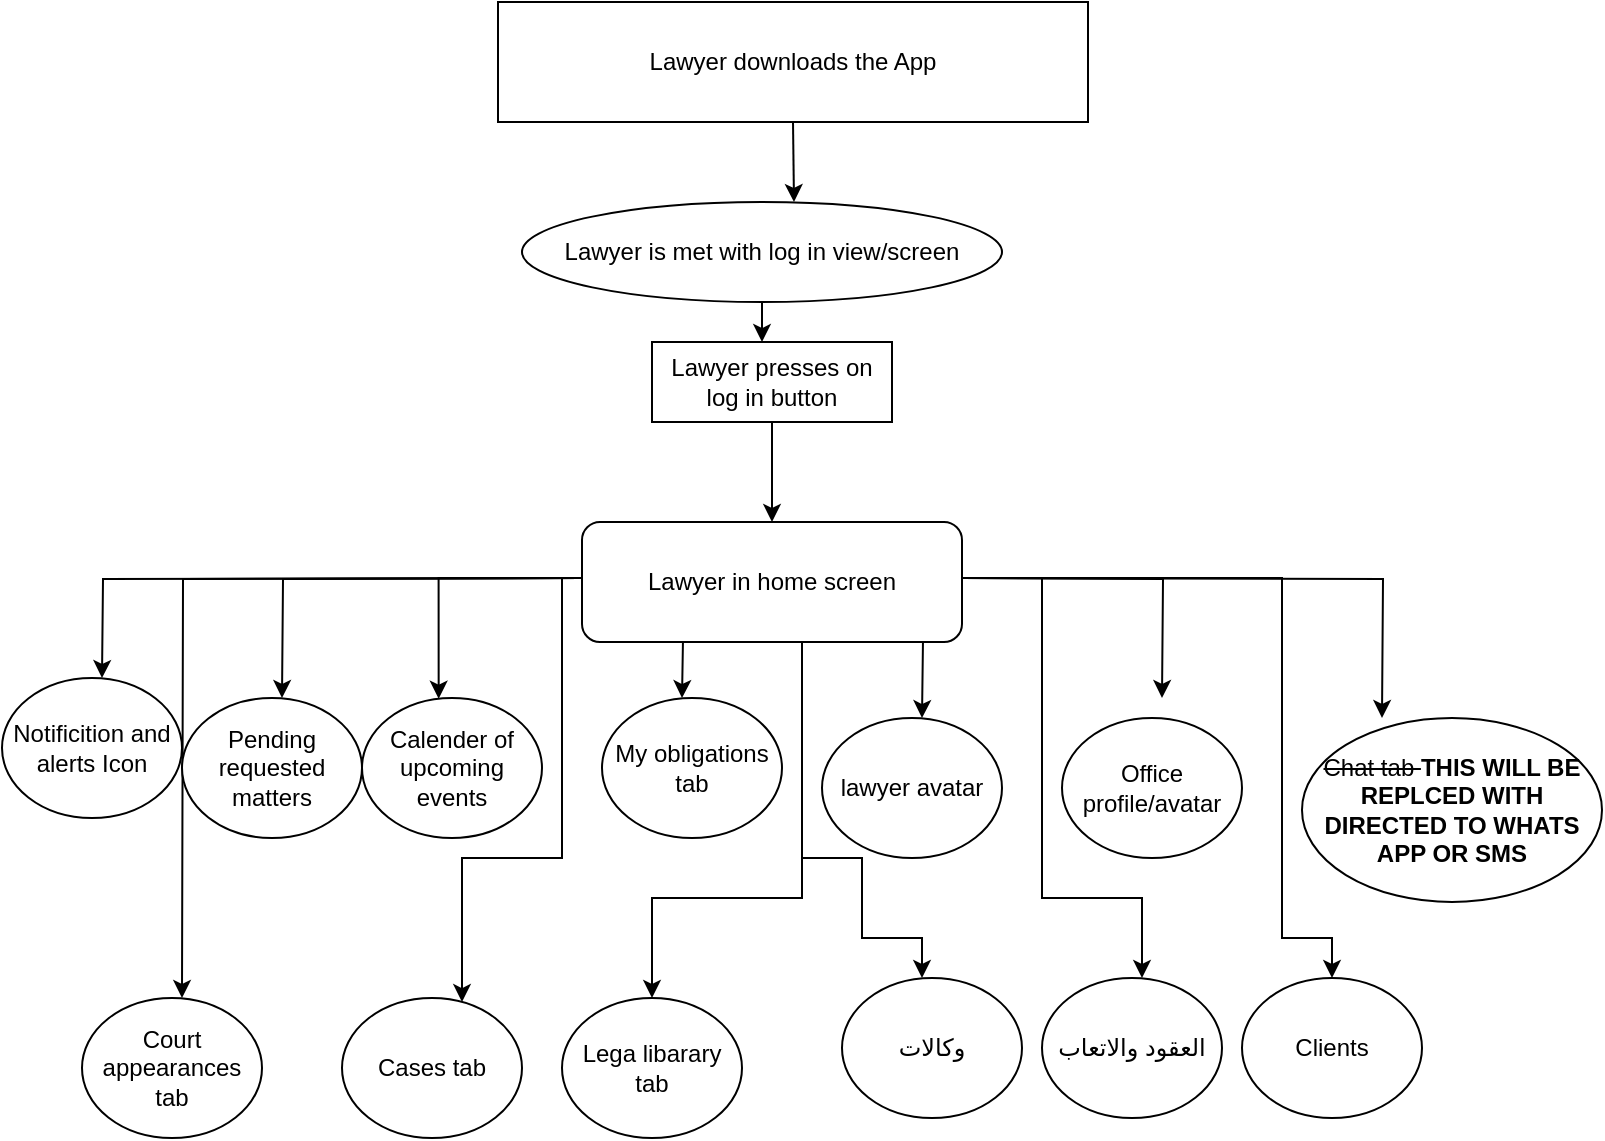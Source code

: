 <mxfile version="24.3.1" type="github" pages="10">
  <diagram name="BigPicture" id="qfa_Cv2fE3JtLc8KQ3pW">
    <mxGraphModel dx="1185" dy="641" grid="1" gridSize="10" guides="1" tooltips="1" connect="1" arrows="1" fold="1" page="1" pageScale="1" pageWidth="850" pageHeight="1100" math="0" shadow="0">
      <root>
        <mxCell id="0" />
        <mxCell id="1" parent="0" />
        <mxCell id="ojkq9hHZAjixN1rS2joM-1" value="Lawyer downloads the App" style="rounded=0;whiteSpace=wrap;html=1;" parent="1" vertex="1">
          <mxGeometry x="278" y="20" width="295" height="60" as="geometry" />
        </mxCell>
        <mxCell id="ojkq9hHZAjixN1rS2joM-2" value="" style="endArrow=classic;html=1;rounded=0;exitX=0.5;exitY=1;exitDx=0;exitDy=0;" parent="1" source="ojkq9hHZAjixN1rS2joM-1" edge="1">
          <mxGeometry width="50" height="50" relative="1" as="geometry">
            <mxPoint x="410" y="160" as="sourcePoint" />
            <mxPoint x="426" y="120" as="targetPoint" />
          </mxGeometry>
        </mxCell>
        <mxCell id="ojkq9hHZAjixN1rS2joM-3" value="Lawyer is met with log in view/screen" style="ellipse;whiteSpace=wrap;html=1;" parent="1" vertex="1">
          <mxGeometry x="290" y="120" width="240" height="50" as="geometry" />
        </mxCell>
        <mxCell id="U8OB6Dw8a2SlmDT38R1X-1" value="" style="endArrow=classic;html=1;rounded=0;exitX=0.5;exitY=1;exitDx=0;exitDy=0;" parent="1" source="ojkq9hHZAjixN1rS2joM-3" edge="1">
          <mxGeometry width="50" height="50" relative="1" as="geometry">
            <mxPoint x="410" y="290" as="sourcePoint" />
            <mxPoint x="410" y="190" as="targetPoint" />
          </mxGeometry>
        </mxCell>
        <mxCell id="U8OB6Dw8a2SlmDT38R1X-17" style="edgeStyle=orthogonalEdgeStyle;rounded=0;orthogonalLoop=1;jettySize=auto;html=1;" parent="1" edge="1">
          <mxGeometry relative="1" as="geometry">
            <mxPoint x="80" y="358" as="targetPoint" />
            <mxPoint x="320" y="308" as="sourcePoint" />
          </mxGeometry>
        </mxCell>
        <mxCell id="U8OB6Dw8a2SlmDT38R1X-18" style="edgeStyle=orthogonalEdgeStyle;rounded=0;orthogonalLoop=1;jettySize=auto;html=1;" parent="1" edge="1">
          <mxGeometry relative="1" as="geometry">
            <mxPoint x="170" y="368" as="targetPoint" />
            <mxPoint x="320" y="308" as="sourcePoint" />
          </mxGeometry>
        </mxCell>
        <mxCell id="U8OB6Dw8a2SlmDT38R1X-19" style="edgeStyle=orthogonalEdgeStyle;rounded=0;orthogonalLoop=1;jettySize=auto;html=1;entryX=0.426;entryY=0.005;entryDx=0;entryDy=0;entryPerimeter=0;" parent="1" target="U8OB6Dw8a2SlmDT38R1X-22" edge="1">
          <mxGeometry relative="1" as="geometry">
            <mxPoint x="250" y="368" as="targetPoint" />
            <mxPoint x="320" y="308" as="sourcePoint" />
            <Array as="points">
              <mxPoint x="248" y="308" />
            </Array>
          </mxGeometry>
        </mxCell>
        <mxCell id="U8OB6Dw8a2SlmDT38R1X-23" style="edgeStyle=orthogonalEdgeStyle;rounded=0;orthogonalLoop=1;jettySize=auto;html=1;" parent="1" edge="1">
          <mxGeometry relative="1" as="geometry">
            <mxPoint x="370" y="368" as="targetPoint" />
            <mxPoint x="415" y="338" as="sourcePoint" />
          </mxGeometry>
        </mxCell>
        <mxCell id="U8OB6Dw8a2SlmDT38R1X-25" style="edgeStyle=orthogonalEdgeStyle;rounded=0;orthogonalLoop=1;jettySize=auto;html=1;" parent="1" edge="1">
          <mxGeometry relative="1" as="geometry">
            <mxPoint x="490" y="378" as="targetPoint" />
            <mxPoint x="415" y="338" as="sourcePoint" />
          </mxGeometry>
        </mxCell>
        <mxCell id="U8OB6Dw8a2SlmDT38R1X-27" style="edgeStyle=orthogonalEdgeStyle;rounded=0;orthogonalLoop=1;jettySize=auto;html=1;" parent="1" edge="1">
          <mxGeometry relative="1" as="geometry">
            <mxPoint x="610" y="368" as="targetPoint" />
            <mxPoint x="510" y="308" as="sourcePoint" />
          </mxGeometry>
        </mxCell>
        <mxCell id="U8OB6Dw8a2SlmDT38R1X-29" style="edgeStyle=orthogonalEdgeStyle;rounded=0;orthogonalLoop=1;jettySize=auto;html=1;" parent="1" edge="1">
          <mxGeometry relative="1" as="geometry">
            <mxPoint x="720" y="378" as="targetPoint" />
            <mxPoint x="510" y="308" as="sourcePoint" />
          </mxGeometry>
        </mxCell>
        <mxCell id="U8OB6Dw8a2SlmDT38R1X-31" style="edgeStyle=orthogonalEdgeStyle;rounded=0;orthogonalLoop=1;jettySize=auto;html=1;" parent="1" edge="1">
          <mxGeometry relative="1" as="geometry">
            <mxPoint x="120" y="518" as="targetPoint" />
            <mxPoint x="320" y="308" as="sourcePoint" />
          </mxGeometry>
        </mxCell>
        <mxCell id="U8OB6Dw8a2SlmDT38R1X-35" style="edgeStyle=orthogonalEdgeStyle;rounded=0;orthogonalLoop=1;jettySize=auto;html=1;" parent="1" target="U8OB6Dw8a2SlmDT38R1X-33" edge="1">
          <mxGeometry relative="1" as="geometry">
            <mxPoint x="310" y="508" as="targetPoint" />
            <mxPoint x="320" y="308" as="sourcePoint" />
            <Array as="points">
              <mxPoint x="310" y="308" />
              <mxPoint x="310" y="448" />
              <mxPoint x="260" y="448" />
            </Array>
          </mxGeometry>
        </mxCell>
        <mxCell id="U8OB6Dw8a2SlmDT38R1X-37" style="edgeStyle=orthogonalEdgeStyle;rounded=0;orthogonalLoop=1;jettySize=auto;html=1;entryX=0.5;entryY=0;entryDx=0;entryDy=0;" parent="1" target="U8OB6Dw8a2SlmDT38R1X-36" edge="1">
          <mxGeometry relative="1" as="geometry">
            <mxPoint x="430" y="338" as="sourcePoint" />
            <Array as="points">
              <mxPoint x="430" y="468" />
              <mxPoint x="355" y="468" />
            </Array>
          </mxGeometry>
        </mxCell>
        <mxCell id="U8OB6Dw8a2SlmDT38R1X-38" style="edgeStyle=orthogonalEdgeStyle;rounded=0;orthogonalLoop=1;jettySize=auto;html=1;" parent="1" edge="1">
          <mxGeometry relative="1" as="geometry">
            <mxPoint x="490" y="508" as="targetPoint" />
            <mxPoint x="430" y="338" as="sourcePoint" />
            <Array as="points">
              <mxPoint x="430" y="448" />
              <mxPoint x="460" y="448" />
              <mxPoint x="460" y="488" />
              <mxPoint x="490" y="488" />
            </Array>
          </mxGeometry>
        </mxCell>
        <mxCell id="U8OB6Dw8a2SlmDT38R1X-41" style="edgeStyle=orthogonalEdgeStyle;rounded=0;orthogonalLoop=1;jettySize=auto;html=1;" parent="1" edge="1">
          <mxGeometry relative="1" as="geometry">
            <mxPoint x="600" y="508" as="targetPoint" />
            <mxPoint x="510" y="308" as="sourcePoint" />
            <Array as="points">
              <mxPoint x="550" y="308" />
              <mxPoint x="550" y="468" />
              <mxPoint x="600" y="468" />
            </Array>
          </mxGeometry>
        </mxCell>
        <mxCell id="U8OB6Dw8a2SlmDT38R1X-43" style="edgeStyle=orthogonalEdgeStyle;rounded=0;orthogonalLoop=1;jettySize=auto;html=1;entryX=0.5;entryY=0;entryDx=0;entryDy=0;" parent="1" target="U8OB6Dw8a2SlmDT38R1X-44" edge="1">
          <mxGeometry relative="1" as="geometry">
            <mxPoint x="670" y="478" as="targetPoint" />
            <mxPoint x="510" y="308" as="sourcePoint" />
            <Array as="points">
              <mxPoint x="670" y="308" />
              <mxPoint x="670" y="488" />
              <mxPoint x="695" y="488" />
            </Array>
          </mxGeometry>
        </mxCell>
        <mxCell id="U8OB6Dw8a2SlmDT38R1X-2" value="Lawyer in home screen" style="rounded=1;whiteSpace=wrap;html=1;" parent="1" vertex="1">
          <mxGeometry x="320" y="280" width="190" height="60" as="geometry" />
        </mxCell>
        <mxCell id="U8OB6Dw8a2SlmDT38R1X-20" value="Notificition and alerts&lt;span style=&quot;background-color: initial;&quot;&gt;&amp;nbsp;Icon&lt;/span&gt;" style="ellipse;whiteSpace=wrap;html=1;" parent="1" vertex="1">
          <mxGeometry x="30" y="358" width="90" height="70" as="geometry" />
        </mxCell>
        <mxCell id="U8OB6Dw8a2SlmDT38R1X-21" value="Pending requested matters" style="ellipse;whiteSpace=wrap;html=1;" parent="1" vertex="1">
          <mxGeometry x="120" y="368" width="90" height="70" as="geometry" />
        </mxCell>
        <mxCell id="U8OB6Dw8a2SlmDT38R1X-22" value="Calender of upcoming events" style="ellipse;whiteSpace=wrap;html=1;" parent="1" vertex="1">
          <mxGeometry x="210" y="368" width="90" height="70" as="geometry" />
        </mxCell>
        <mxCell id="U8OB6Dw8a2SlmDT38R1X-24" value="My obligations tab" style="ellipse;whiteSpace=wrap;html=1;" parent="1" vertex="1">
          <mxGeometry x="330" y="368" width="90" height="70" as="geometry" />
        </mxCell>
        <mxCell id="U8OB6Dw8a2SlmDT38R1X-26" value="lawyer avatar" style="ellipse;whiteSpace=wrap;html=1;" parent="1" vertex="1">
          <mxGeometry x="440" y="378" width="90" height="70" as="geometry" />
        </mxCell>
        <mxCell id="U8OB6Dw8a2SlmDT38R1X-28" value="Office profile/avatar" style="ellipse;whiteSpace=wrap;html=1;" parent="1" vertex="1">
          <mxGeometry x="560" y="378" width="90" height="70" as="geometry" />
        </mxCell>
        <mxCell id="U8OB6Dw8a2SlmDT38R1X-30" value="&lt;strike&gt;Chat tab &lt;/strike&gt;&lt;b style=&quot;&quot;&gt;THIS WILL BE REPLCED WITH DIRECTED TO WHATS APP OR SMS&lt;/b&gt;" style="ellipse;whiteSpace=wrap;html=1;" parent="1" vertex="1">
          <mxGeometry x="680" y="378" width="150" height="92" as="geometry" />
        </mxCell>
        <mxCell id="U8OB6Dw8a2SlmDT38R1X-32" value="Court appearances tab" style="ellipse;whiteSpace=wrap;html=1;" parent="1" vertex="1">
          <mxGeometry x="70" y="518" width="90" height="70" as="geometry" />
        </mxCell>
        <mxCell id="U8OB6Dw8a2SlmDT38R1X-33" value="Cases tab" style="ellipse;whiteSpace=wrap;html=1;" parent="1" vertex="1">
          <mxGeometry x="200" y="518" width="90" height="70" as="geometry" />
        </mxCell>
        <mxCell id="U8OB6Dw8a2SlmDT38R1X-36" value="Lega libarary tab" style="ellipse;whiteSpace=wrap;html=1;" parent="1" vertex="1">
          <mxGeometry x="310" y="518" width="90" height="70" as="geometry" />
        </mxCell>
        <mxCell id="U8OB6Dw8a2SlmDT38R1X-39" value="وكالات" style="ellipse;whiteSpace=wrap;html=1;" parent="1" vertex="1">
          <mxGeometry x="450" y="508" width="90" height="70" as="geometry" />
        </mxCell>
        <mxCell id="U8OB6Dw8a2SlmDT38R1X-42" value="العقود والاتعاب" style="ellipse;whiteSpace=wrap;html=1;" parent="1" vertex="1">
          <mxGeometry x="550" y="508" width="90" height="70" as="geometry" />
        </mxCell>
        <mxCell id="U8OB6Dw8a2SlmDT38R1X-44" value="Clients" style="ellipse;whiteSpace=wrap;html=1;" parent="1" vertex="1">
          <mxGeometry x="650" y="508" width="90" height="70" as="geometry" />
        </mxCell>
        <mxCell id="6so-Mpk-xU67bdG3NwsB-2" style="edgeStyle=orthogonalEdgeStyle;rounded=0;orthogonalLoop=1;jettySize=auto;html=1;entryX=0.5;entryY=0;entryDx=0;entryDy=0;" parent="1" source="6so-Mpk-xU67bdG3NwsB-1" target="U8OB6Dw8a2SlmDT38R1X-2" edge="1">
          <mxGeometry relative="1" as="geometry" />
        </mxCell>
        <mxCell id="6so-Mpk-xU67bdG3NwsB-1" value="Lawyer presses on log in button" style="rounded=0;whiteSpace=wrap;html=1;" parent="1" vertex="1">
          <mxGeometry x="355" y="190" width="120" height="40" as="geometry" />
        </mxCell>
      </root>
    </mxGraphModel>
  </diagram>
  <diagram id="qd-67gMuf_5tpacMDJPn" name="LogInScreen">
    <mxGraphModel dx="847" dy="458" grid="1" gridSize="10" guides="1" tooltips="1" connect="1" arrows="1" fold="1" page="1" pageScale="1" pageWidth="850" pageHeight="1100" math="0" shadow="0">
      <root>
        <mxCell id="0" />
        <mxCell id="1" parent="0" />
        <mxCell id="HKu93WFRqybVoLExcTC6-2" style="edgeStyle=orthogonalEdgeStyle;rounded=0;orthogonalLoop=1;jettySize=auto;html=1;" parent="1" source="HKu93WFRqybVoLExcTC6-1" edge="1">
          <mxGeometry relative="1" as="geometry">
            <mxPoint x="440" y="180" as="targetPoint" />
          </mxGeometry>
        </mxCell>
        <mxCell id="HKu93WFRqybVoLExcTC6-1" value="Lawyer is met with log in view/screen" style="rounded=1;whiteSpace=wrap;html=1;" parent="1" vertex="1">
          <mxGeometry x="290" y="40" width="300" height="60" as="geometry" />
        </mxCell>
        <mxCell id="HKu93WFRqybVoLExcTC6-9" value="Input fields" style="swimlane;whiteSpace=wrap;html=1;" parent="1" vertex="1">
          <mxGeometry x="340" y="180" width="200" height="70" as="geometry" />
        </mxCell>
        <mxCell id="HKu93WFRqybVoLExcTC6-10" value="username/email" style="text;html=1;align=center;verticalAlign=middle;resizable=0;points=[];autosize=1;strokeColor=none;fillColor=none;" parent="HKu93WFRqybVoLExcTC6-9" vertex="1">
          <mxGeometry x="2" y="30" width="110" height="30" as="geometry" />
        </mxCell>
        <mxCell id="HKu93WFRqybVoLExcTC6-12" value="Password" style="text;html=1;align=center;verticalAlign=middle;resizable=0;points=[];autosize=1;strokeColor=none;fillColor=none;" parent="HKu93WFRqybVoLExcTC6-9" vertex="1">
          <mxGeometry x="115" y="30" width="80" height="30" as="geometry" />
        </mxCell>
        <mxCell id="HKu93WFRqybVoLExcTC6-18" value="Directed to home page" style="ellipse;whiteSpace=wrap;html=1;" parent="1" vertex="1">
          <mxGeometry x="380" y="330" width="120" height="80" as="geometry" />
        </mxCell>
        <mxCell id="HKu93WFRqybVoLExcTC6-19" value="a" style="endArrow=classic;html=1;rounded=0;entryX=0.5;entryY=0;entryDx=0;entryDy=0;" parent="1" target="HKu93WFRqybVoLExcTC6-18" edge="1">
          <mxGeometry relative="1" as="geometry">
            <mxPoint x="430" y="250" as="sourcePoint" />
            <mxPoint x="490" y="300" as="targetPoint" />
          </mxGeometry>
        </mxCell>
        <mxCell id="HKu93WFRqybVoLExcTC6-20" value="press on log in button" style="edgeLabel;resizable=0;html=1;;align=center;verticalAlign=middle;" parent="HKu93WFRqybVoLExcTC6-19" connectable="0" vertex="1">
          <mxGeometry relative="1" as="geometry" />
        </mxCell>
      </root>
    </mxGraphModel>
  </diagram>
  <diagram id="1YeC4Yh1tthFTek8SQ-O" name="NotificationIconOnHomeScreen">
    <mxGraphModel dx="715" dy="387" grid="1" gridSize="10" guides="1" tooltips="1" connect="1" arrows="1" fold="1" page="1" pageScale="1" pageWidth="850" pageHeight="1100" math="0" shadow="0">
      <root>
        <mxCell id="0" />
        <mxCell id="1" parent="0" />
        <mxCell id="ASWgjVFXhZlvKHJxQjIa-4" style="edgeStyle=orthogonalEdgeStyle;rounded=0;orthogonalLoop=1;jettySize=auto;html=1;" parent="1" source="ASWgjVFXhZlvKHJxQjIa-1" target="ASWgjVFXhZlvKHJxQjIa-3" edge="1">
          <mxGeometry relative="1" as="geometry" />
        </mxCell>
        <mxCell id="ASWgjVFXhZlvKHJxQjIa-5" value="press on icon/tab" style="edgeLabel;html=1;align=center;verticalAlign=middle;resizable=0;points=[];" parent="ASWgjVFXhZlvKHJxQjIa-4" vertex="1" connectable="0">
          <mxGeometry x="-0.05" y="-1" relative="1" as="geometry">
            <mxPoint as="offset" />
          </mxGeometry>
        </mxCell>
        <mxCell id="ASWgjVFXhZlvKHJxQjIa-1" value="Noticificion and Alerts icon/tab" style="rounded=1;whiteSpace=wrap;html=1;" parent="1" vertex="1">
          <mxGeometry x="300" y="30" width="270" height="60" as="geometry" />
        </mxCell>
        <mxCell id="ASWgjVFXhZlvKHJxQjIa-3" value="Shows him a list of all previous notificitons and alerts" style="ellipse;whiteSpace=wrap;html=1;" parent="1" vertex="1">
          <mxGeometry x="252.5" y="190" width="365" height="80" as="geometry" />
        </mxCell>
      </root>
    </mxGraphModel>
  </diagram>
  <diagram id="nPz2P4weThNj-ZQLh-7C" name="CalenderOfUpcomingEventsOnHomeScreen">
    <mxGraphModel dx="988" dy="534" grid="1" gridSize="10" guides="1" tooltips="1" connect="1" arrows="1" fold="1" page="1" pageScale="1" pageWidth="850" pageHeight="1100" math="0" shadow="0">
      <root>
        <mxCell id="0" />
        <mxCell id="1" parent="0" />
        <mxCell id="63YkR49iYC5HOKZPsaxn-1" value="Calender of upcoming events that will appear on lawyer home screen&lt;div&gt;&lt;br&gt;&lt;/div&gt;&lt;div&gt;This will just be a caleender component that will show each day and its associtated events&lt;/div&gt;" style="rounded=1;whiteSpace=wrap;html=1;" parent="1" vertex="1">
          <mxGeometry x="250" y="50" width="335" height="100" as="geometry" />
        </mxCell>
      </root>
    </mxGraphModel>
  </diagram>
  <diagram id="vB9PxYqL_Lki10HVZCzh" name="MyObligationsTab">
    <mxGraphModel dx="3428" dy="934" grid="1" gridSize="10" guides="1" tooltips="1" connect="1" arrows="1" fold="1" page="1" pageScale="1" pageWidth="850" pageHeight="1100" math="0" shadow="0">
      <root>
        <mxCell id="0" />
        <mxCell id="1" parent="0" />
        <mxCell id="an7YgSU8Eb61kGIOMJFt-2" style="edgeStyle=orthogonalEdgeStyle;rounded=0;orthogonalLoop=1;jettySize=auto;html=1;" parent="1" source="an7YgSU8Eb61kGIOMJFt-1" edge="1">
          <mxGeometry relative="1" as="geometry">
            <mxPoint x="480.0" y="227" as="targetPoint" />
          </mxGeometry>
        </mxCell>
        <mxCell id="an7YgSU8Eb61kGIOMJFt-3" value="Presses on tab" style="edgeLabel;html=1;align=center;verticalAlign=middle;resizable=0;points=[];" parent="an7YgSU8Eb61kGIOMJFt-2" vertex="1" connectable="0">
          <mxGeometry x="-0.251" y="-1" relative="1" as="geometry">
            <mxPoint as="offset" />
          </mxGeometry>
        </mxCell>
        <mxCell id="an7YgSU8Eb61kGIOMJFt-1" value="My Obligations Tab&amp;nbsp;" style="rounded=1;whiteSpace=wrap;html=1;" parent="1" vertex="1">
          <mxGeometry x="365" y="7" width="215" height="60" as="geometry" />
        </mxCell>
        <mxCell id="an7YgSU8Eb61kGIOMJFt-6" style="edgeStyle=orthogonalEdgeStyle;rounded=0;orthogonalLoop=1;jettySize=auto;html=1;" parent="1" source="an7YgSU8Eb61kGIOMJFt-5" edge="1">
          <mxGeometry relative="1" as="geometry">
            <mxPoint x="480.0" y="417.0" as="targetPoint" />
          </mxGeometry>
        </mxCell>
        <mxCell id="an7YgSU8Eb61kGIOMJFt-7" value="presses on a matter" style="edgeLabel;html=1;align=center;verticalAlign=middle;resizable=0;points=[];" parent="an7YgSU8Eb61kGIOMJFt-6" vertex="1" connectable="0">
          <mxGeometry x="-0.19" y="1" relative="1" as="geometry">
            <mxPoint x="-1" y="-6" as="offset" />
          </mxGeometry>
        </mxCell>
        <mxCell id="an7YgSU8Eb61kGIOMJFt-5" value="See all requested matters&lt;div&gt;&lt;br&gt;&lt;/div&gt;&lt;div&gt;matter label&lt;/div&gt;&lt;div&gt;matter status&lt;/div&gt;&lt;div&gt;due date&lt;/div&gt;&lt;div&gt;&lt;br&gt;&lt;/div&gt;" style="rounded=1;whiteSpace=wrap;html=1;" parent="1" vertex="1">
          <mxGeometry x="365" y="167" width="245" height="110" as="geometry" />
        </mxCell>
        <mxCell id="an7YgSU8Eb61kGIOMJFt-11" style="edgeStyle=orthogonalEdgeStyle;rounded=0;orthogonalLoop=1;jettySize=auto;html=1;" parent="1" source="an7YgSU8Eb61kGIOMJFt-8" edge="1" target="an7YgSU8Eb61kGIOMJFt-23">
          <mxGeometry relative="1" as="geometry">
            <mxPoint x="750" y="627" as="targetPoint" />
          </mxGeometry>
        </mxCell>
        <mxCell id="an7YgSU8Eb61kGIOMJFt-20" value="Presses on Call button" style="edgeLabel;html=1;align=center;verticalAlign=middle;resizable=0;points=[];" parent="an7YgSU8Eb61kGIOMJFt-11" vertex="1" connectable="0">
          <mxGeometry x="0.359" y="1" relative="1" as="geometry">
            <mxPoint as="offset" />
          </mxGeometry>
        </mxCell>
        <mxCell id="an7YgSU8Eb61kGIOMJFt-15" style="edgeStyle=orthogonalEdgeStyle;rounded=0;orthogonalLoop=1;jettySize=auto;html=1;" parent="1" source="an7YgSU8Eb61kGIOMJFt-8" edge="1" target="p3MzukJGo0_fYyB99Gh5-3">
          <mxGeometry relative="1" as="geometry">
            <mxPoint x="350" y="657" as="targetPoint" />
            <Array as="points">
              <mxPoint x="310" y="517" />
              <mxPoint x="310" y="637" />
              <mxPoint x="195" y="637" />
              <mxPoint x="195" y="760" />
              <mxPoint x="390" y="760" />
            </Array>
          </mxGeometry>
        </mxCell>
        <mxCell id="an7YgSU8Eb61kGIOMJFt-16" value="Presses on change status button" style="edgeLabel;html=1;align=center;verticalAlign=middle;resizable=0;points=[];" parent="an7YgSU8Eb61kGIOMJFt-15" vertex="1" connectable="0">
          <mxGeometry x="0.208" y="1" relative="1" as="geometry">
            <mxPoint x="-31" y="-11" as="offset" />
          </mxGeometry>
        </mxCell>
        <mxCell id="p3MzukJGo0_fYyB99Gh5-1" style="edgeStyle=orthogonalEdgeStyle;rounded=0;orthogonalLoop=1;jettySize=auto;html=1;" edge="1" parent="1" source="an7YgSU8Eb61kGIOMJFt-8" target="an7YgSU8Eb61kGIOMJFt-24">
          <mxGeometry relative="1" as="geometry" />
        </mxCell>
        <mxCell id="p3MzukJGo0_fYyB99Gh5-2" value="presses on chat button" style="edgeLabel;html=1;align=center;verticalAlign=middle;resizable=0;points=[];" vertex="1" connectable="0" parent="p3MzukJGo0_fYyB99Gh5-1">
          <mxGeometry x="0.124" y="2" relative="1" as="geometry">
            <mxPoint as="offset" />
          </mxGeometry>
        </mxCell>
        <mxCell id="an7YgSU8Eb61kGIOMJFt-8" value="&lt;u&gt;See matter details&lt;/u&gt;&lt;div&gt;&lt;br&gt;&lt;/div&gt;&lt;div&gt;matter label&lt;/div&gt;&lt;div&gt;matter status&lt;/div&gt;&lt;div&gt;due date&lt;/div&gt;&lt;div&gt;matter details&amp;nbsp;&lt;/div&gt;&lt;div&gt;documents (If it exists in the first place)&lt;/div&gt;&lt;div&gt;client details (If it is coming from a client)&lt;/div&gt;&lt;div&gt;Change status &lt;b style=&quot;&quot;&gt;&lt;i style=&quot;&quot;&gt;BUTTON&lt;br&gt;&lt;/i&gt;&lt;/b&gt;Chat with client&amp;nbsp;&lt;b&gt;&lt;i&gt;BUTTON (If it were from a client)&lt;/i&gt;&lt;/b&gt;&lt;/div&gt;&lt;div&gt;Call client&amp;nbsp;&lt;i style=&quot;&quot;&gt;&lt;b style=&quot;&quot;&gt;BUTTON (If it were coming from a client)&lt;/b&gt;&lt;/i&gt;&lt;/div&gt;" style="rounded=1;whiteSpace=wrap;html=1;" parent="1" vertex="1">
          <mxGeometry x="360" y="367" width="310" height="240" as="geometry" />
        </mxCell>
        <mxCell id="an7YgSU8Eb61kGIOMJFt-23" value="Lawyer will call the client" style="ellipse;whiteSpace=wrap;html=1;" parent="1" vertex="1">
          <mxGeometry x="710" y="627" width="120" height="80" as="geometry" />
        </mxCell>
        <mxCell id="an7YgSU8Eb61kGIOMJFt-24" value="Lawyer will be directed to whats app of sms" style="ellipse;whiteSpace=wrap;html=1;" parent="1" vertex="1">
          <mxGeometry x="530" y="657" width="120" height="80" as="geometry" />
        </mxCell>
        <mxCell id="p3MzukJGo0_fYyB99Gh5-7" style="edgeStyle=orthogonalEdgeStyle;rounded=0;orthogonalLoop=1;jettySize=auto;html=1;" edge="1" parent="1" source="p3MzukJGo0_fYyB99Gh5-3">
          <mxGeometry relative="1" as="geometry">
            <mxPoint x="290" y="1120" as="targetPoint" />
            <Array as="points">
              <mxPoint x="390" y="1060" />
              <mxPoint x="291" y="1060" />
              <mxPoint x="291" y="1120" />
            </Array>
          </mxGeometry>
        </mxCell>
        <mxCell id="p3MzukJGo0_fYyB99Gh5-8" value="Appointment" style="edgeLabel;html=1;align=center;verticalAlign=middle;resizable=0;points=[];" vertex="1" connectable="0" parent="p3MzukJGo0_fYyB99Gh5-7">
          <mxGeometry x="0.044" y="2" relative="1" as="geometry">
            <mxPoint as="offset" />
          </mxGeometry>
        </mxCell>
        <mxCell id="p3MzukJGo0_fYyB99Gh5-9" style="edgeStyle=orthogonalEdgeStyle;rounded=0;orthogonalLoop=1;jettySize=auto;html=1;" edge="1" parent="1" source="p3MzukJGo0_fYyB99Gh5-3">
          <mxGeometry relative="1" as="geometry">
            <mxPoint x="480" y="1080" as="targetPoint" />
          </mxGeometry>
        </mxCell>
        <mxCell id="p3MzukJGo0_fYyB99Gh5-10" value="Consultation" style="edgeLabel;html=1;align=center;verticalAlign=middle;resizable=0;points=[];" vertex="1" connectable="0" parent="p3MzukJGo0_fYyB99Gh5-9">
          <mxGeometry x="0.331" y="2" relative="1" as="geometry">
            <mxPoint as="offset" />
          </mxGeometry>
        </mxCell>
        <mxCell id="p3MzukJGo0_fYyB99Gh5-11" style="edgeStyle=orthogonalEdgeStyle;rounded=0;orthogonalLoop=1;jettySize=auto;html=1;" edge="1" parent="1" source="p3MzukJGo0_fYyB99Gh5-3">
          <mxGeometry relative="1" as="geometry">
            <mxPoint x="620" y="1060" as="targetPoint" />
          </mxGeometry>
        </mxCell>
        <mxCell id="p3MzukJGo0_fYyB99Gh5-12" value="Collection lawsuit" style="edgeLabel;html=1;align=center;verticalAlign=middle;resizable=0;points=[];" vertex="1" connectable="0" parent="p3MzukJGo0_fYyB99Gh5-11">
          <mxGeometry x="0.306" relative="1" as="geometry">
            <mxPoint as="offset" />
          </mxGeometry>
        </mxCell>
        <mxCell id="p3MzukJGo0_fYyB99Gh5-13" style="edgeStyle=orthogonalEdgeStyle;rounded=0;orthogonalLoop=1;jettySize=auto;html=1;" edge="1" parent="1" source="p3MzukJGo0_fYyB99Gh5-3">
          <mxGeometry relative="1" as="geometry">
            <mxPoint x="790" y="1080" as="targetPoint" />
            <Array as="points">
              <mxPoint x="791" y="905" />
              <mxPoint x="791" y="1080" />
            </Array>
          </mxGeometry>
        </mxCell>
        <mxCell id="p3MzukJGo0_fYyB99Gh5-14" value="Execution lawsuit" style="edgeLabel;html=1;align=center;verticalAlign=middle;resizable=0;points=[];" vertex="1" connectable="0" parent="p3MzukJGo0_fYyB99Gh5-13">
          <mxGeometry x="0.578" y="1" relative="1" as="geometry">
            <mxPoint as="offset" />
          </mxGeometry>
        </mxCell>
        <mxCell id="p3MzukJGo0_fYyB99Gh5-17" style="edgeStyle=orthogonalEdgeStyle;rounded=0;orthogonalLoop=1;jettySize=auto;html=1;" edge="1" parent="1" source="p3MzukJGo0_fYyB99Gh5-3">
          <mxGeometry relative="1" as="geometry">
            <mxPoint x="200" y="1080" as="targetPoint" />
          </mxGeometry>
        </mxCell>
        <mxCell id="p3MzukJGo0_fYyB99Gh5-18" value="Create Report" style="edgeLabel;html=1;align=center;verticalAlign=middle;resizable=0;points=[];" vertex="1" connectable="0" parent="p3MzukJGo0_fYyB99Gh5-17">
          <mxGeometry x="0.195" y="1" relative="1" as="geometry">
            <mxPoint as="offset" />
          </mxGeometry>
        </mxCell>
        <mxCell id="fyq6qqmUTDyFCgDsJ1SU-2" style="edgeStyle=orthogonalEdgeStyle;rounded=0;orthogonalLoop=1;jettySize=auto;html=1;" edge="1" parent="1" source="p3MzukJGo0_fYyB99Gh5-3" target="p3MzukJGo0_fYyB99Gh5-20">
          <mxGeometry relative="1" as="geometry" />
        </mxCell>
        <mxCell id="fyq6qqmUTDyFCgDsJ1SU-3" value="presses on change status and matter is a &lt;b&gt;&lt;i&gt;Case&lt;/i&gt;&lt;/b&gt;" style="edgeLabel;html=1;align=center;verticalAlign=middle;resizable=0;points=[];" vertex="1" connectable="0" parent="fyq6qqmUTDyFCgDsJ1SU-2">
          <mxGeometry x="-0.07" y="-1" relative="1" as="geometry">
            <mxPoint as="offset" />
          </mxGeometry>
        </mxCell>
        <mxCell id="p3MzukJGo0_fYyB99Gh5-3" value="Matter can be one of the following&lt;div&gt;&lt;br&gt;&lt;/div&gt;&lt;div&gt;Cases&lt;/div&gt;&lt;div&gt;Collection lawsuit&lt;/div&gt;&lt;div&gt;Execution lawsuit&lt;/div&gt;&lt;div&gt;Appoitnment&lt;/div&gt;&lt;div&gt;Consultation&lt;/div&gt;&lt;div&gt;Create reports&lt;/div&gt;" style="rhombus;whiteSpace=wrap;html=1;fillColor=#f8cecc;strokeColor=#b85450;" vertex="1" parent="1">
          <mxGeometry x="210" y="780" width="360" height="220" as="geometry" />
        </mxCell>
        <mxCell id="fyq6qqmUTDyFCgDsJ1SU-90" style="edgeStyle=orthogonalEdgeStyle;rounded=0;orthogonalLoop=1;jettySize=auto;html=1;entryX=0.5;entryY=0;entryDx=0;entryDy=0;" edge="1" parent="1" source="p3MzukJGo0_fYyB99Gh5-20" target="fyq6qqmUTDyFCgDsJ1SU-86">
          <mxGeometry relative="1" as="geometry" />
        </mxCell>
        <mxCell id="fyq6qqmUTDyFCgDsJ1SU-91" value="&lt;span style=&quot;color: rgba(0, 0, 0, 0); font-family: monospace; font-size: 0px; text-align: start; background-color: rgb(251, 251, 251);&quot;&gt;%3CmxGraphModel%3E%3Croot%3E%3CmxCell%20id%3D%220%22%2F%3E%3CmxCell%20id%3D%221%22%20parent%3D%220%22%2F%3E%3CmxCell%20id%3D%222%22%20value%3D%22presses%20on%20Change%20button%20and%20status%20is%20%26lt%3Bb%26gt%3B%26lt%3Bi%26gt%3BPending%26lt%3B%2Fi%26gt%3B%26lt%3B%2Fb%26gt%3B%22%20style%3D%22edgeLabel%3Bhtml%3D1%3Balign%3Dcenter%3BverticalAlign%3Dmiddle%3Bresizable%3D0%3Bpoints%3D%5B%5D%3B%22%20vertex%3D%221%22%20connectable%3D%220%22%20parent%3D%221%22%3E%3CmxGeometry%20x%3D%22-1110.077%22%20y%3D%221140.0%22%20as%3D%22geometry%22%2F%3E%3C%2FmxCell%3E%3C%2Froot%3E%3C%2FmxGraphModel%3E&lt;/span&gt;&lt;span style=&quot;color: rgba(0, 0, 0, 0); font-family: monospace; font-size: 0px; text-align: start; background-color: rgb(251, 251, 251);&quot;&gt;%3CmxGraphModel%3E%3Croot%3E%3CmxCell%20id%3D%220%22%2F%3E%3CmxCell%20id%3D%221%22%20parent%3D%220%22%2F%3E%3CmxCell%20id%3D%222%22%20value%3D%22presses%20on%20Change%20button%20and%20status%20is%20%26lt%3Bb%26gt%3B%26lt%3Bi%26gt%3BPending%26lt%3B%2Fi%26gt%3B%26lt%3B%2Fb%26gt%3B%22%20style%3D%22edgeLabel%3Bhtml%3D1%3Balign%3Dcenter%3BverticalAlign%3Dmiddle%3Bresizable%3D0%3Bpoints%3D%5B%5D%3B%22%20vertex%3D%221%22%20connectable%3D%220%22%20parent%3D%221%22%3E%3CmxGeometry%20x%3D%22-1110.077%22%20y%3D%221140.0%22%20as%3D%22geometry%22%2F%3E%3C%2FmxCell%3E%3C%2Froot%3E%3C%2FmxGraphModel%3E&lt;/span&gt;" style="edgeLabel;html=1;align=center;verticalAlign=middle;resizable=0;points=[];" vertex="1" connectable="0" parent="fyq6qqmUTDyFCgDsJ1SU-90">
          <mxGeometry x="0.248" relative="1" as="geometry">
            <mxPoint as="offset" />
          </mxGeometry>
        </mxCell>
        <mxCell id="fyq6qqmUTDyFCgDsJ1SU-94" value="presses on Change status button and status is&amp;nbsp;&lt;b&gt;&lt;i&gt;In progress&lt;/i&gt;&lt;/b&gt;" style="edgeLabel;html=1;align=center;verticalAlign=middle;resizable=0;points=[];" vertex="1" connectable="0" parent="fyq6qqmUTDyFCgDsJ1SU-90">
          <mxGeometry x="0.373" relative="1" as="geometry">
            <mxPoint as="offset" />
          </mxGeometry>
        </mxCell>
        <mxCell id="fyq6qqmUTDyFCgDsJ1SU-109" style="edgeStyle=orthogonalEdgeStyle;rounded=0;orthogonalLoop=1;jettySize=auto;html=1;" edge="1" parent="1" source="p3MzukJGo0_fYyB99Gh5-20" target="fyq6qqmUTDyFCgDsJ1SU-110">
          <mxGeometry relative="1" as="geometry">
            <mxPoint x="-120" y="1280" as="targetPoint" />
            <Array as="points">
              <mxPoint x="-420" y="1140" />
              <mxPoint x="-420" y="1130" />
              <mxPoint x="-130" y="1130" />
            </Array>
          </mxGeometry>
        </mxCell>
        <mxCell id="fyq6qqmUTDyFCgDsJ1SU-111" value="presses on change status and status is &lt;b&gt;&lt;i&gt;processed by court&lt;/i&gt;&lt;/b&gt;" style="edgeLabel;html=1;align=center;verticalAlign=middle;resizable=0;points=[];" vertex="1" connectable="0" parent="fyq6qqmUTDyFCgDsJ1SU-109">
          <mxGeometry x="0.287" y="-2" relative="1" as="geometry">
            <mxPoint as="offset" />
          </mxGeometry>
        </mxCell>
        <mxCell id="p3MzukJGo0_fYyB99Gh5-20" value="Status can be one of the following:&lt;div&gt;&lt;div&gt;&lt;u&gt;&lt;br&gt;&lt;/u&gt;&lt;/div&gt;&lt;div&gt;&lt;b&gt;&lt;i&gt;A. Pending (Accept or Decline)&lt;/i&gt;&lt;/b&gt;&lt;/div&gt;&lt;div&gt;&lt;b&gt;&lt;i&gt;B. In progress (Set date of court appearance)&lt;/i&gt;&lt;/b&gt;&lt;/div&gt;&lt;div&gt;&lt;b&gt;&lt;i&gt;C. Prossessd by court (Close)&lt;/i&gt;&lt;/b&gt;&lt;/div&gt;&lt;div&gt;&lt;b&gt;&lt;i&gt;D. Reassingned&lt;/i&gt;&lt;/b&gt;&lt;/div&gt;&lt;div&gt;&lt;b&gt;&lt;i&gt;E.&amp;nbsp; Canceled&lt;/i&gt;&lt;/b&gt;&lt;/div&gt;&lt;div&gt;&lt;b&gt;&lt;i&gt;F. Closed&lt;/i&gt;&lt;/b&gt;&lt;/div&gt;&lt;/div&gt;" style="rhombus;whiteSpace=wrap;html=1;fillColor=#f8cecc;strokeColor=#b85450;" vertex="1" parent="1">
          <mxGeometry x="-970" y="1010" width="350" height="260" as="geometry" />
        </mxCell>
        <mxCell id="fyq6qqmUTDyFCgDsJ1SU-58" value="" style="edgeStyle=orthogonalEdgeStyle;rounded=0;orthogonalLoop=1;jettySize=auto;html=1;" edge="1" parent="1" target="fyq6qqmUTDyFCgDsJ1SU-64" source="p3MzukJGo0_fYyB99Gh5-20">
          <mxGeometry relative="1" as="geometry">
            <mxPoint x="-890" y="1150.0" as="sourcePoint" />
            <Array as="points">
              <mxPoint x="-1140" y="1140" />
            </Array>
          </mxGeometry>
        </mxCell>
        <mxCell id="fyq6qqmUTDyFCgDsJ1SU-59" value="presses on Change button and status is &lt;b&gt;&lt;i&gt;Pending&lt;/i&gt;&lt;/b&gt;" style="edgeLabel;html=1;align=center;verticalAlign=middle;resizable=0;points=[];" vertex="1" connectable="0" parent="fyq6qqmUTDyFCgDsJ1SU-58">
          <mxGeometry x="-0.19" relative="1" as="geometry">
            <mxPoint x="-47" as="offset" />
          </mxGeometry>
        </mxCell>
        <mxCell id="fyq6qqmUTDyFCgDsJ1SU-60" style="edgeStyle=orthogonalEdgeStyle;rounded=0;orthogonalLoop=1;jettySize=auto;html=1;entryX=0.5;entryY=0;entryDx=0;entryDy=0;" edge="1" parent="1" source="fyq6qqmUTDyFCgDsJ1SU-64" target="fyq6qqmUTDyFCgDsJ1SU-66">
          <mxGeometry relative="1" as="geometry">
            <mxPoint x="-1259" y="1390" as="targetPoint" />
            <Array as="points">
              <mxPoint x="-1259" y="1275" />
              <mxPoint x="-1259" y="1400" />
            </Array>
          </mxGeometry>
        </mxCell>
        <mxCell id="fyq6qqmUTDyFCgDsJ1SU-61" value="Lawer presses on Accept button" style="edgeLabel;html=1;align=center;verticalAlign=middle;resizable=0;points=[];" vertex="1" connectable="0" parent="fyq6qqmUTDyFCgDsJ1SU-60">
          <mxGeometry x="0.002" y="1" relative="1" as="geometry">
            <mxPoint x="-22" y="1" as="offset" />
          </mxGeometry>
        </mxCell>
        <mxCell id="fyq6qqmUTDyFCgDsJ1SU-62" style="edgeStyle=orthogonalEdgeStyle;rounded=0;orthogonalLoop=1;jettySize=auto;html=1;" edge="1" parent="1" source="fyq6qqmUTDyFCgDsJ1SU-64" target="fyq6qqmUTDyFCgDsJ1SU-70">
          <mxGeometry relative="1" as="geometry">
            <mxPoint x="-980" y="1450" as="targetPoint" />
          </mxGeometry>
        </mxCell>
        <mxCell id="fyq6qqmUTDyFCgDsJ1SU-63" value="lawyer presses on decline button" style="edgeLabel;html=1;align=center;verticalAlign=middle;resizable=0;points=[];" vertex="1" connectable="0" parent="fyq6qqmUTDyFCgDsJ1SU-62">
          <mxGeometry x="0.557" y="-1" relative="1" as="geometry">
            <mxPoint as="offset" />
          </mxGeometry>
        </mxCell>
        <mxCell id="fyq6qqmUTDyFCgDsJ1SU-64" value="&lt;div&gt;&lt;b&gt;&lt;i&gt;A. Pending&lt;/i&gt;&lt;/b&gt;&lt;/div&gt;lawyer is directed to new page with the following:&lt;div&gt;&lt;br&gt;&lt;/div&gt;&lt;div&gt;Accept BUTTON&lt;/div&gt;&lt;div&gt;Decline BUTTON&lt;/div&gt;" style="rounded=1;whiteSpace=wrap;html=1;fillColor=#d5e8d4;strokeColor=#82b366;" vertex="1" parent="1">
          <mxGeometry x="-1200" y="1200" width="140" height="150" as="geometry" />
        </mxCell>
        <mxCell id="fyq6qqmUTDyFCgDsJ1SU-65" style="edgeStyle=orthogonalEdgeStyle;rounded=0;orthogonalLoop=1;jettySize=auto;html=1;" edge="1" parent="1" source="fyq6qqmUTDyFCgDsJ1SU-66" target="fyq6qqmUTDyFCgDsJ1SU-102">
          <mxGeometry relative="1" as="geometry">
            <mxPoint x="-1370" y="1610" as="targetPoint" />
          </mxGeometry>
        </mxCell>
        <mxCell id="fyq6qqmUTDyFCgDsJ1SU-103" value="laywer want to change status of &lt;b&gt;&lt;i&gt;In progres&lt;/i&gt;&lt;/b&gt;" style="edgeLabel;html=1;align=center;verticalAlign=middle;resizable=0;points=[];" vertex="1" connectable="0" parent="fyq6qqmUTDyFCgDsJ1SU-65">
          <mxGeometry x="-0.379" y="-2" relative="1" as="geometry">
            <mxPoint as="offset" />
          </mxGeometry>
        </mxCell>
        <mxCell id="fyq6qqmUTDyFCgDsJ1SU-66" value="lawyer will be directed to home page and status of matter will change to :&lt;div&gt;&lt;br&gt;&lt;/div&gt;&lt;div&gt;&lt;b&gt;&lt;i&gt;B. In Progress&lt;/i&gt;&lt;/b&gt;&lt;/div&gt;" style="rounded=1;whiteSpace=wrap;html=1;" vertex="1" parent="1">
          <mxGeometry x="-1440" y="1410" width="220" height="120" as="geometry" />
        </mxCell>
        <mxCell id="fyq6qqmUTDyFCgDsJ1SU-68" value="" style="edgeStyle=orthogonalEdgeStyle;rounded=0;orthogonalLoop=1;jettySize=auto;html=1;" edge="1" parent="1" source="fyq6qqmUTDyFCgDsJ1SU-70" target="fyq6qqmUTDyFCgDsJ1SU-71">
          <mxGeometry relative="1" as="geometry" />
        </mxCell>
        <mxCell id="fyq6qqmUTDyFCgDsJ1SU-73" value="presses submit button" style="edgeLabel;html=1;align=center;verticalAlign=middle;resizable=0;points=[];" vertex="1" connectable="0" parent="fyq6qqmUTDyFCgDsJ1SU-68">
          <mxGeometry x="-0.642" y="-3" relative="1" as="geometry">
            <mxPoint as="offset" />
          </mxGeometry>
        </mxCell>
        <mxCell id="fyq6qqmUTDyFCgDsJ1SU-70" value="&lt;div&gt;Lawyer will be directed to new screen with the following input fields:&lt;/div&gt;&lt;div&gt;&lt;br&gt;&lt;/div&gt;&lt;div&gt;&lt;b&gt;&lt;i&gt;Repsonse message&lt;/i&gt;&lt;/b&gt;&lt;/div&gt;&lt;div&gt;&lt;b&gt;&lt;i&gt;Report&amp;nbsp;&lt;/i&gt;&lt;/b&gt;&lt;/div&gt;&lt;div&gt;&lt;b&gt;&lt;i&gt;Submit button&lt;/i&gt;&lt;/b&gt;&lt;/div&gt;" style="rounded=1;whiteSpace=wrap;html=1;" vertex="1" parent="1">
          <mxGeometry x="-1050" y="1380" width="270" height="120" as="geometry" />
        </mxCell>
        <mxCell id="fyq6qqmUTDyFCgDsJ1SU-76" style="edgeStyle=orthogonalEdgeStyle;rounded=0;orthogonalLoop=1;jettySize=auto;html=1;" edge="1" parent="1" source="fyq6qqmUTDyFCgDsJ1SU-71">
          <mxGeometry relative="1" as="geometry">
            <mxPoint x="-1050" y="1690" as="targetPoint" />
          </mxGeometry>
        </mxCell>
        <mxCell id="fyq6qqmUTDyFCgDsJ1SU-105" value="manager approved" style="edgeLabel;html=1;align=center;verticalAlign=middle;resizable=0;points=[];" vertex="1" connectable="0" parent="fyq6qqmUTDyFCgDsJ1SU-76">
          <mxGeometry x="0.15" y="3" relative="1" as="geometry">
            <mxPoint as="offset" />
          </mxGeometry>
        </mxCell>
        <mxCell id="fyq6qqmUTDyFCgDsJ1SU-77" style="edgeStyle=orthogonalEdgeStyle;rounded=0;orthogonalLoop=1;jettySize=auto;html=1;" edge="1" parent="1" source="fyq6qqmUTDyFCgDsJ1SU-71" target="fyq6qqmUTDyFCgDsJ1SU-79">
          <mxGeometry relative="1" as="geometry">
            <mxPoint x="-740" y="1720" as="targetPoint" />
          </mxGeometry>
        </mxCell>
        <mxCell id="fyq6qqmUTDyFCgDsJ1SU-106" value="manager declined" style="edgeLabel;html=1;align=center;verticalAlign=middle;resizable=0;points=[];" vertex="1" connectable="0" parent="fyq6qqmUTDyFCgDsJ1SU-77">
          <mxGeometry x="-0.36" y="2" relative="1" as="geometry">
            <mxPoint as="offset" />
          </mxGeometry>
        </mxCell>
        <mxCell id="fyq6qqmUTDyFCgDsJ1SU-71" value="Status of case will change to:&lt;div&gt;&lt;br&gt;&lt;/div&gt;&lt;div&gt;&lt;b&gt;&lt;i&gt;C. Waiting for approval&lt;/i&gt;&lt;/b&gt;&lt;/div&gt;" style="whiteSpace=wrap;html=1;rounded=1;" vertex="1" parent="1">
          <mxGeometry x="-1040" y="1580" width="240" height="70" as="geometry" />
        </mxCell>
        <mxCell id="fyq6qqmUTDyFCgDsJ1SU-78" value="Manager Re assigne the case to someone else then the staus of case will change to:&lt;div&gt;&lt;b&gt;&lt;i&gt;&amp;nbsp;F. Reassigned&lt;/i&gt;&lt;/b&gt;&lt;/div&gt;" style="whiteSpace=wrap;html=1;rounded=1;" vertex="1" parent="1">
          <mxGeometry x="-1180" y="1690" width="240" height="70" as="geometry" />
        </mxCell>
        <mxCell id="fyq6qqmUTDyFCgDsJ1SU-81" style="edgeStyle=orthogonalEdgeStyle;rounded=0;orthogonalLoop=1;jettySize=auto;html=1;" edge="1" parent="1" source="fyq6qqmUTDyFCgDsJ1SU-79" target="fyq6qqmUTDyFCgDsJ1SU-80">
          <mxGeometry relative="1" as="geometry" />
        </mxCell>
        <mxCell id="fyq6qqmUTDyFCgDsJ1SU-104" value="lawyer wnat to change the status of &lt;b&gt;Pending&lt;/b&gt;" style="edgeLabel;html=1;align=center;verticalAlign=middle;resizable=0;points=[];" vertex="1" connectable="0" parent="fyq6qqmUTDyFCgDsJ1SU-81">
          <mxGeometry x="-0.204" relative="1" as="geometry">
            <mxPoint as="offset" />
          </mxGeometry>
        </mxCell>
        <mxCell id="fyq6qqmUTDyFCgDsJ1SU-79" value="manger decline and reassigned the case to the same lawyer then the case status will change to:&lt;div&gt;&lt;br&gt;&lt;/div&gt;&lt;div&gt;&lt;b&gt;&lt;i&gt;A. Pending&lt;/i&gt;&lt;/b&gt;&lt;/div&gt;" style="whiteSpace=wrap;html=1;rounded=1;" vertex="1" parent="1">
          <mxGeometry x="-860" y="1720" width="240" height="90" as="geometry" />
        </mxCell>
        <mxCell id="fyq6qqmUTDyFCgDsJ1SU-80" value="&lt;div&gt;&lt;b&gt;&lt;i&gt;(Go to)&lt;/i&gt;&lt;/b&gt;&lt;/div&gt;&lt;b&gt;&lt;i&gt;A. Pending&lt;/i&gt;&lt;/b&gt;" style="rounded=1;whiteSpace=wrap;html=1;fillColor=#d5e8d4;strokeColor=#82b366;" vertex="1" parent="1">
          <mxGeometry x="-790" y="1860" width="120" height="60" as="geometry" />
        </mxCell>
        <mxCell id="fyq6qqmUTDyFCgDsJ1SU-88" style="edgeStyle=orthogonalEdgeStyle;rounded=0;orthogonalLoop=1;jettySize=auto;html=1;" edge="1" parent="1" source="fyq6qqmUTDyFCgDsJ1SU-86" target="fyq6qqmUTDyFCgDsJ1SU-97">
          <mxGeometry relative="1" as="geometry">
            <mxPoint x="-440" y="1520" as="targetPoint" />
          </mxGeometry>
        </mxCell>
        <mxCell id="fyq6qqmUTDyFCgDsJ1SU-89" value="presses on set court appearance date button" style="edgeLabel;html=1;align=center;verticalAlign=middle;resizable=0;points=[];" vertex="1" connectable="0" parent="fyq6qqmUTDyFCgDsJ1SU-88">
          <mxGeometry x="-0.012" y="3" relative="1" as="geometry">
            <mxPoint as="offset" />
          </mxGeometry>
        </mxCell>
        <mxCell id="fyq6qqmUTDyFCgDsJ1SU-86" value="&lt;div&gt;&lt;b&gt;&lt;i&gt;B. In progress&lt;/i&gt;&lt;/b&gt;&lt;/div&gt;Lawyer is directed to a new page with the following input fields:&lt;div&gt;&lt;br&gt;&lt;/div&gt;&lt;div&gt;&lt;b&gt;&lt;i&gt;Set date of court appearanc BUTTON&lt;/i&gt;&lt;/b&gt;&lt;/div&gt;" style="rounded=1;whiteSpace=wrap;html=1;fillColor=#ffe6cc;strokeColor=#d79b00;" vertex="1" parent="1">
          <mxGeometry x="-600" y="1240" width="180" height="160" as="geometry" />
        </mxCell>
        <mxCell id="fyq6qqmUTDyFCgDsJ1SU-98" style="edgeStyle=orthogonalEdgeStyle;rounded=0;orthogonalLoop=1;jettySize=auto;html=1;" edge="1" parent="1" source="fyq6qqmUTDyFCgDsJ1SU-97" target="fyq6qqmUTDyFCgDsJ1SU-100">
          <mxGeometry relative="1" as="geometry">
            <mxPoint x="-300" y="1710" as="targetPoint" />
          </mxGeometry>
        </mxCell>
        <mxCell id="fyq6qqmUTDyFCgDsJ1SU-99" value="presses on submit button" style="edgeLabel;html=1;align=center;verticalAlign=middle;resizable=0;points=[];" vertex="1" connectable="0" parent="fyq6qqmUTDyFCgDsJ1SU-98">
          <mxGeometry x="0.374" y="3" relative="1" as="geometry">
            <mxPoint as="offset" />
          </mxGeometry>
        </mxCell>
        <mxCell id="fyq6qqmUTDyFCgDsJ1SU-97" value="lawyer will be directed to new page with the following input fields:&lt;div&gt;&lt;br&gt;&lt;/div&gt;&lt;div&gt;&lt;b&gt;&lt;i&gt;court appearance Date&lt;/i&gt;&lt;/b&gt;&lt;/div&gt;&lt;div&gt;&lt;b&gt;&lt;i style=&quot;&quot;&gt;Response message&lt;/i&gt;&lt;/b&gt;&lt;/div&gt;&lt;div&gt;&lt;b&gt;&lt;i&gt;Report&lt;/i&gt;&lt;/b&gt;&lt;/div&gt;&lt;div&gt;&lt;b&gt;&lt;i style=&quot;&quot;&gt;Submit button&lt;/i&gt;&lt;/b&gt;&lt;/div&gt;&lt;div&gt;&lt;br&gt;&lt;/div&gt;" style="whiteSpace=wrap;html=1;rounded=1;" vertex="1" parent="1">
          <mxGeometry x="-670" y="1490" width="320" height="120" as="geometry" />
        </mxCell>
        <mxCell id="fyq6qqmUTDyFCgDsJ1SU-101" style="edgeStyle=orthogonalEdgeStyle;rounded=0;orthogonalLoop=1;jettySize=auto;html=1;" edge="1" parent="1" source="fyq6qqmUTDyFCgDsJ1SU-100">
          <mxGeometry relative="1" as="geometry">
            <mxPoint x="-330" y="1850" as="targetPoint" />
            <Array as="points">
              <mxPoint x="-330" y="1800" />
              <mxPoint x="-329" y="1800" />
              <mxPoint x="-329" y="1820" />
            </Array>
          </mxGeometry>
        </mxCell>
        <mxCell id="fyq6qqmUTDyFCgDsJ1SU-107" value="lawyer wnat to change status of &lt;b&gt;&lt;i&gt;Proccessed by court&lt;/i&gt;&lt;/b&gt;" style="edgeLabel;html=1;align=center;verticalAlign=middle;resizable=0;points=[];" vertex="1" connectable="0" parent="fyq6qqmUTDyFCgDsJ1SU-101">
          <mxGeometry x="-0.152" y="1" relative="1" as="geometry">
            <mxPoint as="offset" />
          </mxGeometry>
        </mxCell>
        <mxCell id="fyq6qqmUTDyFCgDsJ1SU-100" value="lawyer wil be directed to home page and status of case will change to:&lt;div&gt;&lt;br&gt;&lt;/div&gt;&lt;div&gt;&lt;b&gt;&lt;i&gt;C. Proccessed by court&lt;/i&gt;&lt;/b&gt;&lt;/div&gt;" style="whiteSpace=wrap;html=1;rounded=1;" vertex="1" parent="1">
          <mxGeometry x="-470" y="1690" width="280" height="90" as="geometry" />
        </mxCell>
        <mxCell id="fyq6qqmUTDyFCgDsJ1SU-102" value="&lt;div&gt;&lt;b&gt;&lt;i&gt;Go to&amp;nbsp;&lt;/i&gt;&lt;/b&gt;&lt;/div&gt;&lt;div&gt;&lt;b&gt;&lt;i&gt;B. In progress&lt;/i&gt;&lt;/b&gt;&lt;/div&gt;" style="rounded=1;whiteSpace=wrap;html=1;fillColor=#ffe6cc;strokeColor=#d79b00;" vertex="1" parent="1">
          <mxGeometry x="-1440" y="1620" width="150" height="80" as="geometry" />
        </mxCell>
        <mxCell id="1NslSacgXvXGGA69UpLK-8" style="edgeStyle=orthogonalEdgeStyle;rounded=0;orthogonalLoop=1;jettySize=auto;html=1;" edge="1" parent="1" source="fyq6qqmUTDyFCgDsJ1SU-108" target="1NslSacgXvXGGA69UpLK-10">
          <mxGeometry relative="1" as="geometry">
            <mxPoint x="-340" y="2040" as="targetPoint" />
          </mxGeometry>
        </mxCell>
        <mxCell id="1NslSacgXvXGGA69UpLK-9" value="lawyer wnat to change the status of &lt;b&gt;&lt;i&gt;Proccessed By court&lt;/i&gt;&lt;/b&gt;" style="edgeLabel;html=1;align=center;verticalAlign=middle;resizable=0;points=[];" vertex="1" connectable="0" parent="1NslSacgXvXGGA69UpLK-8">
          <mxGeometry x="0.037" y="4" relative="1" as="geometry">
            <mxPoint as="offset" />
          </mxGeometry>
        </mxCell>
        <mxCell id="fyq6qqmUTDyFCgDsJ1SU-108" value="lawyer wil be directed to home page and status of case will change to:&lt;div&gt;&lt;br&gt;&lt;/div&gt;&lt;div&gt;&lt;b&gt;&lt;i&gt;C. Proccessed by court&lt;/i&gt;&lt;/b&gt;&lt;/div&gt;" style="whiteSpace=wrap;html=1;rounded=1;" vertex="1" parent="1">
          <mxGeometry x="-480" y="1860" width="280" height="90" as="geometry" />
        </mxCell>
        <mxCell id="fyq6qqmUTDyFCgDsJ1SU-112" style="edgeStyle=orthogonalEdgeStyle;rounded=0;orthogonalLoop=1;jettySize=auto;html=1;" edge="1" parent="1" source="fyq6qqmUTDyFCgDsJ1SU-110" target="1NslSacgXvXGGA69UpLK-3">
          <mxGeometry relative="1" as="geometry">
            <mxPoint x="30" y="1530" as="targetPoint" />
          </mxGeometry>
        </mxCell>
        <mxCell id="fyq6qqmUTDyFCgDsJ1SU-113" value="&lt;div&gt;presses on Close case button&lt;/div&gt;" style="edgeLabel;html=1;align=center;verticalAlign=middle;resizable=0;points=[];" vertex="1" connectable="0" parent="fyq6qqmUTDyFCgDsJ1SU-112">
          <mxGeometry x="0.667" relative="1" as="geometry">
            <mxPoint as="offset" />
          </mxGeometry>
        </mxCell>
        <mxCell id="fyq6qqmUTDyFCgDsJ1SU-110" value="&lt;div&gt;&lt;b&gt;&lt;i&gt;C.&amp;nbsp;&lt;/i&gt;&lt;/b&gt;&lt;span style=&quot;background-color: initial;&quot;&gt;&lt;b&gt;&lt;i&gt;processed by court&lt;/i&gt;&lt;/b&gt;&lt;/span&gt;&lt;/div&gt;&lt;div&gt;&lt;span style=&quot;background-color: initial;&quot;&gt;&lt;b&gt;&lt;i&gt;&lt;br&gt;&lt;/i&gt;&lt;/b&gt;&lt;/span&gt;&lt;/div&gt;Lawyer is directed to a new page with the following input fields:&lt;div&gt;&lt;br&gt;&lt;/div&gt;&lt;div&gt;&lt;b&gt;&lt;i&gt;Close case BUTTON&lt;/i&gt;&lt;/b&gt;&lt;/div&gt;" style="rounded=1;whiteSpace=wrap;html=1;fillColor=#e1d5e7;strokeColor=#9673a6;" vertex="1" parent="1">
          <mxGeometry x="-220" y="1240" width="180" height="160" as="geometry" />
        </mxCell>
        <mxCell id="1NslSacgXvXGGA69UpLK-4" style="edgeStyle=orthogonalEdgeStyle;rounded=0;orthogonalLoop=1;jettySize=auto;html=1;entryX=0.548;entryY=-0.022;entryDx=0;entryDy=0;entryPerimeter=0;" edge="1" parent="1" source="1NslSacgXvXGGA69UpLK-3" target="1NslSacgXvXGGA69UpLK-6">
          <mxGeometry relative="1" as="geometry">
            <mxPoint x="60" y="1730" as="targetPoint" />
          </mxGeometry>
        </mxCell>
        <mxCell id="1NslSacgXvXGGA69UpLK-5" value="presses on submit button" style="edgeLabel;html=1;align=center;verticalAlign=middle;resizable=0;points=[];" vertex="1" connectable="0" parent="1NslSacgXvXGGA69UpLK-4">
          <mxGeometry x="-0.173" y="3" relative="1" as="geometry">
            <mxPoint as="offset" />
          </mxGeometry>
        </mxCell>
        <mxCell id="1NslSacgXvXGGA69UpLK-3" value="lawyer will be directed to new page with the following input fields:&lt;div&gt;&lt;br&gt;&lt;/div&gt;&lt;div&gt;&lt;b&gt;&lt;i style=&quot;&quot;&gt;Response message&lt;/i&gt;&lt;/b&gt;&lt;/div&gt;&lt;div&gt;&lt;b&gt;&lt;i&gt;Report&lt;/i&gt;&lt;/b&gt;&lt;/div&gt;&lt;div&gt;&lt;b&gt;&lt;i style=&quot;&quot;&gt;Submit button&lt;/i&gt;&lt;/b&gt;&lt;/div&gt;&lt;div&gt;&lt;br&gt;&lt;/div&gt;" style="whiteSpace=wrap;html=1;rounded=1;" vertex="1" parent="1">
          <mxGeometry x="-110" y="1520" width="320" height="120" as="geometry" />
        </mxCell>
        <mxCell id="1NslSacgXvXGGA69UpLK-6" value="lawyer wil be directed to home page and status of case will change to:&lt;div&gt;&lt;br&gt;&lt;/div&gt;&lt;div&gt;&lt;b&gt;&lt;i&gt;C. Closed&lt;/i&gt;&lt;/b&gt;&lt;/div&gt;" style="whiteSpace=wrap;html=1;rounded=1;" vertex="1" parent="1">
          <mxGeometry x="-70" y="1710" width="280" height="90" as="geometry" />
        </mxCell>
        <mxCell id="1NslSacgXvXGGA69UpLK-10" value="&lt;div&gt;&lt;b&gt;&lt;i&gt;(Go to)&lt;/i&gt;&lt;/b&gt;&lt;/div&gt;&lt;b&gt;&lt;i&gt;A. Proccessed by court&lt;/i&gt;&lt;/b&gt;" style="rounded=1;whiteSpace=wrap;html=1;fillColor=#e1d5e7;strokeColor=#9673a6;" vertex="1" parent="1">
          <mxGeometry x="-400" y="2040" width="120" height="60" as="geometry" />
        </mxCell>
      </root>
    </mxGraphModel>
  </diagram>
  <diagram id="02cQYrzkD7kjJR5NdKWR" name="PendingRequestedMatterListOnHomeScreen">
    <mxGraphModel dx="1012" dy="547" grid="1" gridSize="10" guides="1" tooltips="1" connect="1" arrows="1" fold="1" page="1" pageScale="1" pageWidth="850" pageHeight="1100" math="0" shadow="0">
      <root>
        <mxCell id="0" />
        <mxCell id="1" parent="0" />
        <mxCell id="FWdOmBq0298L3YVnmGbm-3" style="edgeStyle=orthogonalEdgeStyle;rounded=0;orthogonalLoop=1;jettySize=auto;html=1;" parent="1" source="FWdOmBq0298L3YVnmGbm-1" target="FWdOmBq0298L3YVnmGbm-2" edge="1">
          <mxGeometry relative="1" as="geometry" />
        </mxCell>
        <mxCell id="FWdOmBq0298L3YVnmGbm-1" value="Pending requested matters that will appear on home page" style="rounded=1;whiteSpace=wrap;html=1;" parent="1" vertex="1">
          <mxGeometry x="300" y="40" width="240" height="60" as="geometry" />
        </mxCell>
        <mxCell id="FWdOmBq0298L3YVnmGbm-2" value="This will show a neat list of all pending requested matters" style="ellipse;whiteSpace=wrap;html=1;" parent="1" vertex="1">
          <mxGeometry x="330" y="180" width="230" height="80" as="geometry" />
        </mxCell>
      </root>
    </mxGraphModel>
  </diagram>
  <diagram id="yd3h4MreGsYpXffv-J96" name="CourtAppearancesTab">
    <mxGraphModel dx="1338" dy="723" grid="1" gridSize="10" guides="1" tooltips="1" connect="1" arrows="1" fold="1" page="1" pageScale="1" pageWidth="850" pageHeight="1100" math="0" shadow="0">
      <root>
        <mxCell id="0" />
        <mxCell id="1" parent="0" />
        <mxCell id="6CxBVgeLKlaidHhjACgo-3" style="edgeStyle=orthogonalEdgeStyle;rounded=0;orthogonalLoop=1;jettySize=auto;html=1;" parent="1" source="6CxBVgeLKlaidHhjACgo-1" edge="1">
          <mxGeometry relative="1" as="geometry">
            <mxPoint x="440" y="140" as="targetPoint" />
            <Array as="points">
              <mxPoint x="425" y="125" />
              <mxPoint x="440" y="125" />
            </Array>
          </mxGeometry>
        </mxCell>
        <mxCell id="6CxBVgeLKlaidHhjACgo-4" value="presses on tab" style="edgeLabel;html=1;align=center;verticalAlign=middle;resizable=0;points=[];" parent="6CxBVgeLKlaidHhjACgo-3" vertex="1" connectable="0">
          <mxGeometry x="0.001" relative="1" as="geometry">
            <mxPoint y="-7" as="offset" />
          </mxGeometry>
        </mxCell>
        <mxCell id="6CxBVgeLKlaidHhjACgo-1" value="Court appearances tab (Cases filterd to be with status &lt;b&gt;&lt;i&gt;court appearance status&lt;/i&gt;&lt;/b&gt;)" style="rounded=1;whiteSpace=wrap;html=1;" parent="1" vertex="1">
          <mxGeometry x="305" y="20" width="240" height="60" as="geometry" />
        </mxCell>
        <mxCell id="BANRI4B3PuRLSDq20cbi-7" style="edgeStyle=orthogonalEdgeStyle;rounded=0;orthogonalLoop=1;jettySize=auto;html=1;" parent="1" source="BANRI4B3PuRLSDq20cbi-1" edge="1">
          <mxGeometry relative="1" as="geometry">
            <mxPoint x="425.0" y="330.0" as="targetPoint" />
          </mxGeometry>
        </mxCell>
        <mxCell id="BANRI4B3PuRLSDq20cbi-8" value="presses on one of them" style="edgeLabel;html=1;align=center;verticalAlign=middle;resizable=0;points=[];" parent="BANRI4B3PuRLSDq20cbi-7" vertex="1" connectable="0">
          <mxGeometry x="0.18" relative="1" as="geometry">
            <mxPoint as="offset" />
          </mxGeometry>
        </mxCell>
        <mxCell id="5_Dm7uW49cuyHY69q8R9-1" style="edgeStyle=orthogonalEdgeStyle;rounded=0;orthogonalLoop=1;jettySize=auto;html=1;" parent="1" source="BANRI4B3PuRLSDq20cbi-1" target="BANRI4B3PuRLSDq20cbi-9" edge="1">
          <mxGeometry relative="1" as="geometry" />
        </mxCell>
        <mxCell id="BANRI4B3PuRLSDq20cbi-1" value="List of all court apperances with each one has this as a titles&lt;br&gt;(This is basically Cases but filterd to be court appearances only !)" style="swimlane;whiteSpace=wrap;html=1;startSize=90;" parent="1" vertex="1">
          <mxGeometry x="305" y="130" width="245" height="200" as="geometry" />
        </mxCell>
        <mxCell id="BANRI4B3PuRLSDq20cbi-2" value="Client name" style="text;html=1;align=center;verticalAlign=middle;resizable=0;points=[];autosize=1;strokeColor=none;fillColor=none;" parent="BANRI4B3PuRLSDq20cbi-1" vertex="1">
          <mxGeometry x="5" y="110" width="90" height="30" as="geometry" />
        </mxCell>
        <mxCell id="BANRI4B3PuRLSDq20cbi-3" value="Case name" style="text;html=1;align=center;verticalAlign=middle;resizable=0;points=[];autosize=1;strokeColor=none;fillColor=none;" parent="BANRI4B3PuRLSDq20cbi-1" vertex="1">
          <mxGeometry x="130" y="150" width="80" height="30" as="geometry" />
        </mxCell>
        <mxCell id="BANRI4B3PuRLSDq20cbi-4" value="Case type" style="text;html=1;align=center;verticalAlign=middle;resizable=0;points=[];autosize=1;strokeColor=none;fillColor=none;" parent="BANRI4B3PuRLSDq20cbi-1" vertex="1">
          <mxGeometry x="5" y="150" width="80" height="30" as="geometry" />
        </mxCell>
        <mxCell id="BANRI4B3PuRLSDq20cbi-5" value="Court appearance date" style="text;html=1;align=center;verticalAlign=middle;resizable=0;points=[];autosize=1;strokeColor=none;fillColor=none;" parent="BANRI4B3PuRLSDq20cbi-1" vertex="1">
          <mxGeometry x="95" y="110" width="150" height="30" as="geometry" />
        </mxCell>
        <mxCell id="BANRI4B3PuRLSDq20cbi-21" style="edgeStyle=orthogonalEdgeStyle;rounded=0;orthogonalLoop=1;jettySize=auto;html=1;exitX=0.5;exitY=1;exitDx=0;exitDy=0;" parent="1" edge="1">
          <mxGeometry relative="1" as="geometry">
            <mxPoint x="260" y="670" as="targetPoint" />
            <mxPoint x="400" y="560" as="sourcePoint" />
            <Array as="points">
              <mxPoint x="400" y="580" />
              <mxPoint x="260" y="580" />
            </Array>
          </mxGeometry>
        </mxCell>
        <mxCell id="BANRI4B3PuRLSDq20cbi-26" value="presses on phone button" style="edgeLabel;html=1;align=center;verticalAlign=middle;resizable=0;points=[];" parent="BANRI4B3PuRLSDq20cbi-21" vertex="1" connectable="0">
          <mxGeometry x="0.451" relative="1" as="geometry">
            <mxPoint as="offset" />
          </mxGeometry>
        </mxCell>
        <mxCell id="BANRI4B3PuRLSDq20cbi-24" style="edgeStyle=orthogonalEdgeStyle;rounded=0;orthogonalLoop=1;jettySize=auto;html=1;exitX=0.5;exitY=1;exitDx=0;exitDy=0;" parent="1" edge="1" target="BANRI4B3PuRLSDq20cbi-27" source="BANRI4B3PuRLSDq20cbi-9">
          <mxGeometry relative="1" as="geometry">
            <mxPoint x="635.0" y="620" as="targetPoint" />
            <mxPoint x="460" y="580" as="sourcePoint" />
            <Array as="points">
              <mxPoint x="470" y="581" />
              <mxPoint x="636" y="581" />
              <mxPoint x="636" y="620" />
              <mxPoint x="620" y="620" />
            </Array>
          </mxGeometry>
        </mxCell>
        <mxCell id="BANRI4B3PuRLSDq20cbi-25" value="presses on chat button" style="edgeLabel;html=1;align=center;verticalAlign=middle;resizable=0;points=[];" parent="BANRI4B3PuRLSDq20cbi-24" vertex="1" connectable="0">
          <mxGeometry x="0.091" y="2" relative="1" as="geometry">
            <mxPoint as="offset" />
          </mxGeometry>
        </mxCell>
        <mxCell id="X0KTQDQpQDijS7VrkFQ6-3" value="" style="edgeStyle=orthogonalEdgeStyle;rounded=0;orthogonalLoop=1;jettySize=auto;html=1;" edge="1" parent="1" source="BANRI4B3PuRLSDq20cbi-9" target="X0KTQDQpQDijS7VrkFQ6-2">
          <mxGeometry relative="1" as="geometry" />
        </mxCell>
        <mxCell id="X0KTQDQpQDijS7VrkFQ6-4" value="Pressed on change status button" style="edgeLabel;html=1;align=center;verticalAlign=middle;resizable=0;points=[];" vertex="1" connectable="0" parent="X0KTQDQpQDijS7VrkFQ6-3">
          <mxGeometry x="-0.245" relative="1" as="geometry">
            <mxPoint as="offset" />
          </mxGeometry>
        </mxCell>
        <mxCell id="BANRI4B3PuRLSDq20cbi-9" value="List of details of this specifc court appearance" style="swimlane;whiteSpace=wrap;html=1;startSize=40;" parent="1" vertex="1">
          <mxGeometry x="210" y="375" width="520" height="185" as="geometry" />
        </mxCell>
        <mxCell id="BANRI4B3PuRLSDq20cbi-10" value="Client name" style="text;html=1;align=center;verticalAlign=middle;resizable=0;points=[];autosize=1;strokeColor=none;fillColor=none;" parent="BANRI4B3PuRLSDq20cbi-9" vertex="1">
          <mxGeometry y="56" width="90" height="30" as="geometry" />
        </mxCell>
        <mxCell id="BANRI4B3PuRLSDq20cbi-11" value="Case name" style="text;html=1;align=center;verticalAlign=middle;resizable=0;points=[];autosize=1;strokeColor=none;fillColor=none;" parent="BANRI4B3PuRLSDq20cbi-9" vertex="1">
          <mxGeometry x="105" y="56" width="80" height="30" as="geometry" />
        </mxCell>
        <mxCell id="BANRI4B3PuRLSDq20cbi-12" value="Case type" style="text;html=1;align=center;verticalAlign=middle;resizable=0;points=[];autosize=1;strokeColor=none;fillColor=none;" parent="BANRI4B3PuRLSDq20cbi-9" vertex="1">
          <mxGeometry y="91" width="80" height="30" as="geometry" />
        </mxCell>
        <mxCell id="BANRI4B3PuRLSDq20cbi-13" value="Case (matter requested) status" style="text;html=1;align=center;verticalAlign=middle;resizable=0;points=[];autosize=1;strokeColor=none;fillColor=none;" parent="BANRI4B3PuRLSDq20cbi-9" vertex="1">
          <mxGeometry x="5" y="126" width="190" height="30" as="geometry" />
        </mxCell>
        <mxCell id="BANRI4B3PuRLSDq20cbi-15" value="Documents" style="text;html=1;align=center;verticalAlign=middle;resizable=0;points=[];autosize=1;strokeColor=none;fillColor=none;" parent="BANRI4B3PuRLSDq20cbi-9" vertex="1">
          <mxGeometry x="205" y="56" width="80" height="30" as="geometry" />
        </mxCell>
        <mxCell id="BANRI4B3PuRLSDq20cbi-16" value="court appearance date" style="text;html=1;align=center;verticalAlign=middle;resizable=0;points=[];autosize=1;strokeColor=none;fillColor=none;" parent="BANRI4B3PuRLSDq20cbi-9" vertex="1">
          <mxGeometry x="75" y="91" width="140" height="30" as="geometry" />
        </mxCell>
        <mxCell id="BANRI4B3PuRLSDq20cbi-19" value="&lt;span style=&quot;text-wrap: nowrap;&quot;&gt;Button to chat with client&lt;/span&gt;" style="ellipse;whiteSpace=wrap;html=1;" parent="BANRI4B3PuRLSDq20cbi-9" vertex="1">
          <mxGeometry x="195" y="106" width="150" height="40" as="geometry" />
        </mxCell>
        <mxCell id="BANRI4B3PuRLSDq20cbi-20" value="&lt;span style=&quot;text-wrap: nowrap;&quot;&gt;Button with his phone to call&lt;/span&gt;" style="ellipse;whiteSpace=wrap;html=1;" parent="BANRI4B3PuRLSDq20cbi-9" vertex="1">
          <mxGeometry x="285" y="56" width="155" height="50" as="geometry" />
        </mxCell>
        <mxCell id="X0KTQDQpQDijS7VrkFQ6-1" value="&lt;span style=&quot;text-wrap: nowrap;&quot;&gt;Button to change status&lt;/span&gt;" style="ellipse;whiteSpace=wrap;html=1;" vertex="1" parent="BANRI4B3PuRLSDq20cbi-9">
          <mxGeometry x="345" y="121" width="150" height="40" as="geometry" />
        </mxCell>
        <mxCell id="BANRI4B3PuRLSDq20cbi-27" value="Will be directed to whats app or SMS" style="ellipse;whiteSpace=wrap;html=1;" parent="1" vertex="1">
          <mxGeometry x="560" y="630" width="120" height="80" as="geometry" />
        </mxCell>
        <mxCell id="BANRI4B3PuRLSDq20cbi-29" value="Will call the client" style="ellipse;whiteSpace=wrap;html=1;" parent="1" vertex="1">
          <mxGeometry x="200" y="670" width="120" height="80" as="geometry" />
        </mxCell>
        <mxCell id="X0KTQDQpQDijS7VrkFQ6-8" value="" style="edgeStyle=orthogonalEdgeStyle;rounded=0;orthogonalLoop=1;jettySize=auto;html=1;" edge="1" parent="1" source="X0KTQDQpQDijS7VrkFQ6-2" target="X0KTQDQpQDijS7VrkFQ6-7">
          <mxGeometry relative="1" as="geometry" />
        </mxCell>
        <mxCell id="X0KTQDQpQDijS7VrkFQ6-9" value="changed the status to case closed" style="edgeLabel;html=1;align=center;verticalAlign=middle;resizable=0;points=[];" vertex="1" connectable="0" parent="X0KTQDQpQDijS7VrkFQ6-8">
          <mxGeometry x="-0.005" y="2" relative="1" as="geometry">
            <mxPoint x="-72" y="-25" as="offset" />
          </mxGeometry>
        </mxCell>
        <mxCell id="X0KTQDQpQDijS7VrkFQ6-11" value="" style="edgeStyle=orthogonalEdgeStyle;rounded=0;orthogonalLoop=1;jettySize=auto;html=1;" edge="1" parent="1" source="X0KTQDQpQDijS7VrkFQ6-2" target="X0KTQDQpQDijS7VrkFQ6-10">
          <mxGeometry relative="1" as="geometry" />
        </mxCell>
        <mxCell id="X0KTQDQpQDijS7VrkFQ6-12" value="Presses on court appearance and will be on &amp;lt;Date&amp;gt;" style="edgeLabel;html=1;align=center;verticalAlign=middle;resizable=0;points=[];" vertex="1" connectable="0" parent="X0KTQDQpQDijS7VrkFQ6-11">
          <mxGeometry x="-0.107" y="1" relative="1" as="geometry">
            <mxPoint as="offset" />
          </mxGeometry>
        </mxCell>
        <mxCell id="X0KTQDQpQDijS7VrkFQ6-2" value="&lt;span style=&quot;font-weight: normal;&quot;&gt;&lt;u&gt;Lawyer can choose from:&lt;/u&gt;&lt;/span&gt;&lt;div&gt;&lt;br&gt;&lt;/div&gt;&lt;div&gt;&lt;i&gt;A. Court appearance ended&lt;/i&gt;&lt;/div&gt;&lt;div&gt;&lt;i style=&quot;background-color: initial;&quot;&gt;B. Court appearance scheduled and will be on &amp;lt;Date&amp;gt;&lt;/i&gt;&lt;/div&gt;" style="rounded=1;whiteSpace=wrap;html=1;fontStyle=1;startSize=40;" vertex="1" parent="1">
          <mxGeometry x="400" y="750" width="240" height="90" as="geometry" />
        </mxCell>
        <mxCell id="X0KTQDQpQDijS7VrkFQ6-14" style="edgeStyle=orthogonalEdgeStyle;rounded=0;orthogonalLoop=1;jettySize=auto;html=1;" edge="1" parent="1">
          <mxGeometry relative="1" as="geometry">
            <mxPoint x="240" y="1021" as="targetPoint" />
            <mxPoint x="240" y="951" as="sourcePoint" />
          </mxGeometry>
        </mxCell>
        <mxCell id="X0KTQDQpQDijS7VrkFQ6-15" value="presses on submit button" style="edgeLabel;html=1;align=center;verticalAlign=middle;resizable=0;points=[];" vertex="1" connectable="0" parent="X0KTQDQpQDijS7VrkFQ6-14">
          <mxGeometry x="-0.168" relative="1" as="geometry">
            <mxPoint as="offset" />
          </mxGeometry>
        </mxCell>
        <mxCell id="X0KTQDQpQDijS7VrkFQ6-7" value="&lt;span style=&quot;font-weight: normal;&quot;&gt;lawyer will be directed to new screen and then he can enter a message/comment with a submit button&lt;/span&gt;" style="ellipse;whiteSpace=wrap;html=1;rounded=1;fontStyle=1;startSize=40;" vertex="1" parent="1">
          <mxGeometry x="70" y="820" width="240" height="110" as="geometry" />
        </mxCell>
        <mxCell id="X0KTQDQpQDijS7VrkFQ6-10" value="&lt;span style=&quot;font-weight: 400;&quot;&gt;Then he will be directed to&amp;nbsp;&lt;/span&gt;&lt;div&gt;&lt;span style=&quot;font-weight: 400;&quot;&gt;new screen and be able to input&amp;nbsp;&lt;/span&gt;&lt;div&gt;&lt;span style=&quot;font-weight: 400;&quot;&gt;&lt;br&gt;&lt;/span&gt;&lt;/div&gt;&lt;div&gt;&lt;span style=&quot;font-weight: 400;&quot;&gt;New date&lt;/span&gt;&lt;/div&gt;&lt;div&gt;&lt;span style=&quot;font-weight: 400;&quot;&gt;Message/comment&lt;/span&gt;&lt;/div&gt;&lt;div&gt;&lt;span style=&quot;font-weight: 400;&quot;&gt;submit button&lt;/span&gt;&lt;/div&gt;&lt;/div&gt;" style="ellipse;whiteSpace=wrap;html=1;rounded=1;fontStyle=1;startSize=40;" vertex="1" parent="1">
          <mxGeometry x="420" y="890" width="280" height="110" as="geometry" />
        </mxCell>
        <mxCell id="X0KTQDQpQDijS7VrkFQ6-16" value="&lt;span style=&quot;font-weight: 400;&quot;&gt;Case status will be changed to &lt;/span&gt;&lt;i&gt;pending approval from manager&lt;/i&gt;&lt;br&gt;&lt;span style=&quot;font-weight: 400;&quot;&gt;Office manager will recieve the response&lt;/span&gt;" style="ellipse;whiteSpace=wrap;html=1;rounded=1;fontStyle=1;startSize=40;" vertex="1" parent="1">
          <mxGeometry x="105" y="1110" width="320" height="110" as="geometry" />
        </mxCell>
        <mxCell id="X0KTQDQpQDijS7VrkFQ6-21" value="&lt;span style=&quot;font-weight: 400;&quot;&gt;Office manager apporves the case to be closed then case status will change to&amp;nbsp;&lt;/span&gt;&lt;i style=&quot;&quot;&gt;Closed&lt;/i&gt;" style="ellipse;whiteSpace=wrap;html=1;rounded=1;fontStyle=1;startSize=40;" vertex="1" parent="1">
          <mxGeometry y="1330" width="280" height="110" as="geometry" />
        </mxCell>
        <mxCell id="X0KTQDQpQDijS7VrkFQ6-29" value="&lt;span style=&quot;font-weight: 400;&quot;&gt;Office manager denies then case will status will trun to processed by court&lt;/span&gt;" style="ellipse;whiteSpace=wrap;html=1;rounded=1;fontStyle=1;startSize=40;" vertex="1" parent="1">
          <mxGeometry x="270" y="1280" width="280" height="110" as="geometry" />
        </mxCell>
      </root>
    </mxGraphModel>
  </diagram>
  <diagram id="o4eWCaPZH1iIU81kkOMP" name="CasesTab">
    <mxGraphModel grid="1" page="1" gridSize="10" guides="1" tooltips="1" connect="1" arrows="1" fold="1" pageScale="1" pageWidth="850" pageHeight="1100" math="0" shadow="0">
      <root>
        <mxCell id="0" />
        <mxCell id="1" parent="0" />
        <mxCell id="u8gE5cJCFmeRdciznojL-3" style="edgeStyle=orthogonalEdgeStyle;rounded=0;orthogonalLoop=1;jettySize=auto;html=1;" parent="1" source="u8gE5cJCFmeRdciznojL-2" edge="1" target="u8gE5cJCFmeRdciznojL-5">
          <mxGeometry relative="1" as="geometry">
            <mxPoint x="452.5" y="-920" as="targetPoint" />
          </mxGeometry>
        </mxCell>
        <mxCell id="u8gE5cJCFmeRdciznojL-4" value="presses on tab" style="edgeLabel;html=1;align=center;verticalAlign=middle;resizable=0;points=[];" parent="u8gE5cJCFmeRdciznojL-3" vertex="1" connectable="0">
          <mxGeometry x="-0.039" y="1" relative="1" as="geometry">
            <mxPoint as="offset" />
          </mxGeometry>
        </mxCell>
        <mxCell id="u8gE5cJCFmeRdciznojL-2" value="Cases tab" style="rounded=1;whiteSpace=wrap;html=1;" parent="1" vertex="1">
          <mxGeometry x="365" y="-1070" width="175" height="60" as="geometry" />
        </mxCell>
        <mxCell id="u8gE5cJCFmeRdciznojL-7" style="edgeStyle=orthogonalEdgeStyle;rounded=0;orthogonalLoop=1;jettySize=auto;html=1;" parent="1" source="u8gE5cJCFmeRdciznojL-5" edge="1">
          <mxGeometry relative="1" as="geometry">
            <mxPoint x="455.94" y="-710.0" as="targetPoint" />
          </mxGeometry>
        </mxCell>
        <mxCell id="u8gE5cJCFmeRdciznojL-8" value="Presses on a case" style="edgeLabel;html=1;align=center;verticalAlign=middle;resizable=0;points=[];" parent="u8gE5cJCFmeRdciznojL-7" vertex="1" connectable="0">
          <mxGeometry x="-0.079" y="3" relative="1" as="geometry">
            <mxPoint as="offset" />
          </mxGeometry>
        </mxCell>
        <mxCell id="u8gE5cJCFmeRdciznojL-5" value="&lt;b&gt;&lt;u style=&quot;&quot;&gt;List of all his Cases (This is basiaclly requested matters but filtered to be the cases only!):&lt;/u&gt;&lt;/b&gt;&lt;div&gt;&lt;br&gt;&lt;div&gt;Case name&lt;/div&gt;&lt;div&gt;Case type&lt;/div&gt;&lt;div&gt;Date&lt;/div&gt;&lt;div&gt;Case status&lt;/div&gt;&lt;div&gt;Client name&lt;/div&gt;&lt;div&gt;&lt;br&gt;&lt;/div&gt;&lt;/div&gt;" style="rounded=0;whiteSpace=wrap;html=1;" parent="1" vertex="1">
          <mxGeometry x="351.88" y="-940" width="218.12" height="150" as="geometry" />
        </mxCell>
        <mxCell id="0uRmUdM1VJDFg4T99Aqy-1" style="edgeStyle=orthogonalEdgeStyle;rounded=0;orthogonalLoop=1;jettySize=auto;html=1;" parent="1" source="u8gE5cJCFmeRdciznojL-9" edge="1">
          <mxGeometry relative="1" as="geometry">
            <mxPoint x="474.22" y="-460" as="targetPoint" />
          </mxGeometry>
        </mxCell>
        <mxCell id="0uRmUdM1VJDFg4T99Aqy-2" value="Presses on Change Case status" style="edgeLabel;html=1;align=center;verticalAlign=middle;resizable=0;points=[];" parent="0uRmUdM1VJDFg4T99Aqy-1" vertex="1" connectable="0">
          <mxGeometry x="-0.081" y="5" relative="1" as="geometry">
            <mxPoint as="offset" />
          </mxGeometry>
        </mxCell>
        <mxCell id="u8gE5cJCFmeRdciznojL-9" value="&lt;b&gt;&lt;u&gt;Case details:&lt;/u&gt;&lt;/b&gt;&lt;div&gt;&lt;br&gt;&lt;/div&gt;&lt;div&gt;Client name&lt;/div&gt;&lt;div&gt;Documents&lt;/div&gt;&lt;div&gt;&lt;div&gt;Case name&lt;/div&gt;&lt;div&gt;Case type&lt;/div&gt;&lt;div&gt;Date&lt;/div&gt;&lt;div&gt;Change Case status &lt;b&gt;BUTTON&lt;/b&gt;&lt;br&gt;Other Case details...&lt;/div&gt;&lt;div&gt;&lt;br&gt;&lt;/div&gt;&lt;/div&gt;" style="rounded=0;whiteSpace=wrap;html=1;" parent="1" vertex="1">
          <mxGeometry x="348.44" y="-710" width="251.56" height="150" as="geometry" />
        </mxCell>
        <mxCell id="epvAGEd7X87PabB9ivHW-4" value="" style="edgeStyle=orthogonalEdgeStyle;rounded=0;orthogonalLoop=1;jettySize=auto;html=1;" edge="1" parent="1" source="0uRmUdM1VJDFg4T99Aqy-3" target="epvAGEd7X87PabB9ivHW-3">
          <mxGeometry relative="1" as="geometry" />
        </mxCell>
        <mxCell id="0uRmUdM1VJDFg4T99Aqy-3" value="He can choose from one of the options of the case status&amp;nbsp;" style="ellipse;whiteSpace=wrap;html=1;" parent="1" vertex="1">
          <mxGeometry x="350" y="-460" width="213.83" height="80" as="geometry" />
        </mxCell>
        <mxCell id="epvAGEd7X87PabB9ivHW-3" value="Accept" style="ellipse;whiteSpace=wrap;html=1;" vertex="1" parent="1">
          <mxGeometry x="50.0" y="-340" width="213.83" height="80" as="geometry" />
        </mxCell>
      </root>
    </mxGraphModel>
  </diagram>
  <diagram id="5NYz7rUN1qP0UXrjjofT" name="LegalLibarary">
    <mxGraphModel dx="1195" dy="653" grid="1" gridSize="10" guides="1" tooltips="1" connect="1" arrows="1" fold="1" page="1" pageScale="1" pageWidth="850" pageHeight="1100" math="0" shadow="0">
      <root>
        <mxCell id="0" />
        <mxCell id="1" parent="0" />
        <mxCell id="ANUISggjgj92GwqNjs7i-2" style="edgeStyle=orthogonalEdgeStyle;rounded=0;orthogonalLoop=1;jettySize=auto;html=1;" edge="1" parent="1" source="ANUISggjgj92GwqNjs7i-1">
          <mxGeometry relative="1" as="geometry">
            <mxPoint x="475" y="210" as="targetPoint" />
          </mxGeometry>
        </mxCell>
        <mxCell id="ANUISggjgj92GwqNjs7i-3" value="Presses on tab" style="edgeLabel;html=1;align=center;verticalAlign=middle;resizable=0;points=[];" vertex="1" connectable="0" parent="ANUISggjgj92GwqNjs7i-2">
          <mxGeometry x="-0.026" y="-2" relative="1" as="geometry">
            <mxPoint as="offset" />
          </mxGeometry>
        </mxCell>
        <mxCell id="ANUISggjgj92GwqNjs7i-1" value="Legal Libaray Tab" style="rounded=1;whiteSpace=wrap;html=1;" vertex="1" parent="1">
          <mxGeometry x="380" y="30" width="190" height="60" as="geometry" />
        </mxCell>
        <mxCell id="ANUISggjgj92GwqNjs7i-6" style="edgeStyle=orthogonalEdgeStyle;rounded=0;orthogonalLoop=1;jettySize=auto;html=1;" edge="1" parent="1" source="ANUISggjgj92GwqNjs7i-5">
          <mxGeometry relative="1" as="geometry">
            <mxPoint x="450.0" y="420.0" as="targetPoint" />
          </mxGeometry>
        </mxCell>
        <mxCell id="ANUISggjgj92GwqNjs7i-7" value="Presses on one of the clients" style="edgeLabel;html=1;align=center;verticalAlign=middle;resizable=0;points=[];" vertex="1" connectable="0" parent="ANUISggjgj92GwqNjs7i-6">
          <mxGeometry x="-0.046" y="3" relative="1" as="geometry">
            <mxPoint as="offset" />
          </mxGeometry>
        </mxCell>
        <mxCell id="ANUISggjgj92GwqNjs7i-5" value="&lt;b&gt;&lt;u&gt;See a list of clients:&lt;/u&gt;&lt;/b&gt;&lt;div&gt;&lt;b&gt;&lt;u&gt;&lt;br&gt;&lt;/u&gt;&lt;/b&gt;&lt;div&gt;Client name&amp;nbsp;&lt;/div&gt;&lt;div&gt;Requeted matter&lt;/div&gt;&lt;/div&gt;" style="rounded=1;whiteSpace=wrap;html=1;" vertex="1" parent="1">
          <mxGeometry x="325" y="210" width="265" height="110" as="geometry" />
        </mxCell>
        <mxCell id="ANUISggjgj92GwqNjs7i-9" style="edgeStyle=orthogonalEdgeStyle;rounded=0;orthogonalLoop=1;jettySize=auto;html=1;" edge="1" parent="1" source="ANUISggjgj92GwqNjs7i-8">
          <mxGeometry relative="1" as="geometry">
            <mxPoint x="446.25" y="630" as="targetPoint" />
          </mxGeometry>
        </mxCell>
        <mxCell id="ANUISggjgj92GwqNjs7i-10" value="Presses on one of the documents" style="edgeLabel;html=1;align=center;verticalAlign=middle;resizable=0;points=[];" vertex="1" connectable="0" parent="ANUISggjgj92GwqNjs7i-9">
          <mxGeometry x="-0.12" relative="1" as="geometry">
            <mxPoint as="offset" />
          </mxGeometry>
        </mxCell>
        <mxCell id="ANUISggjgj92GwqNjs7i-8" value="&lt;u&gt;&lt;b&gt;See all the documets that belong to that user&lt;/b&gt;&lt;/u&gt;&lt;div&gt;&lt;br&gt;&lt;div&gt;Document label&lt;br&gt;Document&lt;/div&gt;&lt;div&gt;&lt;br&gt;&lt;/div&gt;&lt;/div&gt;" style="rounded=1;whiteSpace=wrap;html=1;" vertex="1" parent="1">
          <mxGeometry x="322.5" y="420" width="247.5" height="100" as="geometry" />
        </mxCell>
        <mxCell id="ANUISggjgj92GwqNjs7i-11" value="&lt;b&gt;&lt;u&gt;He will be taken into the pdf/(what ever format it is) file of that document&lt;/u&gt;&lt;/b&gt;&lt;br&gt;&lt;div&gt;&lt;div&gt;&lt;br&gt;&lt;/div&gt;&lt;/div&gt;" style="rounded=1;whiteSpace=wrap;html=1;" vertex="1" parent="1">
          <mxGeometry x="310" y="630" width="247.5" height="100" as="geometry" />
        </mxCell>
      </root>
    </mxGraphModel>
  </diagram>
  <diagram id="uOrQp1McR1hRLHqKMQ_T" name="MatterStatusOptions">
    <mxGraphModel dx="2107" dy="679" grid="1" gridSize="10" guides="1" tooltips="1" connect="1" arrows="1" fold="1" page="1" pageScale="1" pageWidth="850" pageHeight="1100" math="0" shadow="0">
      <root>
        <mxCell id="0" />
        <mxCell id="1" parent="0" />
        <mxCell id="VQqE0Wdzxi8EZgDX1K8t-2" style="edgeStyle=orthogonalEdgeStyle;rounded=0;orthogonalLoop=1;jettySize=auto;html=1;" parent="1" source="VQqE0Wdzxi8EZgDX1K8t-1" target="VQqE0Wdzxi8EZgDX1K8t-3" edge="1">
          <mxGeometry relative="1" as="geometry">
            <mxPoint x="130" y="180" as="targetPoint" />
          </mxGeometry>
        </mxCell>
        <mxCell id="VQqE0Wdzxi8EZgDX1K8t-12" style="edgeStyle=orthogonalEdgeStyle;rounded=0;orthogonalLoop=1;jettySize=auto;html=1;entryX=0.348;entryY=0.016;entryDx=0;entryDy=0;entryPerimeter=0;" parent="1" source="VQqE0Wdzxi8EZgDX1K8t-1" target="VQqE0Wdzxi8EZgDX1K8t-9" edge="1">
          <mxGeometry relative="1" as="geometry">
            <mxPoint x="485.0" y="130" as="targetPoint" />
          </mxGeometry>
        </mxCell>
        <mxCell id="SFA1snU1pzmVTOr-cyAN-1" style="edgeStyle=orthogonalEdgeStyle;rounded=0;orthogonalLoop=1;jettySize=auto;html=1;entryX=0.5;entryY=0;entryDx=0;entryDy=0;" edge="1" parent="1" source="VQqE0Wdzxi8EZgDX1K8t-1" target="VQqE0Wdzxi8EZgDX1K8t-5">
          <mxGeometry relative="1" as="geometry">
            <Array as="points">
              <mxPoint x="270" y="55" />
              <mxPoint x="270" y="210" />
              <mxPoint x="283" y="210" />
              <mxPoint x="283" y="330" />
            </Array>
          </mxGeometry>
        </mxCell>
        <mxCell id="VQqE0Wdzxi8EZgDX1K8t-1" value="&lt;b&gt;&lt;u&gt;&lt;font style=&quot;font-size: 15px;&quot;&gt;Requested Matter Status Options (Lawyer Status)&lt;/font&gt;&lt;/u&gt;&lt;/b&gt;" style="rounded=1;whiteSpace=wrap;html=1;" parent="1" vertex="1">
          <mxGeometry x="340" y="20" width="270" height="70" as="geometry" />
        </mxCell>
        <mxCell id="VQqE0Wdzxi8EZgDX1K8t-3" value="&lt;u&gt;Appointment&lt;/u&gt;&lt;div&gt;&lt;br&gt;&lt;div&gt;&lt;b&gt;&lt;i&gt;A. Pending (Accept or Decline)&lt;/i&gt;&lt;/b&gt;&lt;br&gt;&lt;b&gt;&lt;i&gt;B. In progress (Set date)&lt;/i&gt;&lt;/b&gt;&lt;/div&gt;&lt;div&gt;&lt;b style=&quot;background-color: initial;&quot;&gt;&lt;i&gt;C. Scheduled (End)&lt;/i&gt;&lt;/b&gt;&lt;/div&gt;&lt;/div&gt;&lt;div&gt;&lt;b&gt;&lt;i&gt;D. Canceled&lt;/i&gt;&lt;/b&gt;&lt;/div&gt;&lt;div&gt;&lt;b&gt;&lt;i&gt;E. ReAssigned&lt;/i&gt;&lt;/b&gt;&lt;b&gt;&lt;i&gt;&lt;br&gt;&lt;/i&gt;&lt;/b&gt;&lt;/div&gt;&lt;div&gt;&lt;b&gt;&lt;i&gt;F. Ended&lt;/i&gt;&lt;/b&gt;&lt;/div&gt;" style="ellipse;whiteSpace=wrap;html=1;" parent="1" vertex="1">
          <mxGeometry x="-210" y="150" width="240" height="230" as="geometry" />
        </mxCell>
        <mxCell id="VQqE0Wdzxi8EZgDX1K8t-5" value="&lt;u&gt;Consultation&amp;nbsp;&lt;/u&gt;&lt;br&gt;&lt;br&gt;&lt;b&gt;&lt;i&gt;A. Pending (Accept or Decline)&lt;/i&gt;&lt;/b&gt;&lt;div&gt;&lt;b&gt;&lt;i&gt;B. In progress (Set date)&lt;/i&gt;&lt;/b&gt;&lt;/div&gt;&lt;div&gt;&lt;b&gt;&lt;i&gt;C. Scheduled (End)&lt;/i&gt;&lt;/b&gt;&lt;/div&gt;&lt;div&gt;&lt;b&gt;&lt;i&gt;D. Canceled&amp;nbsp;&lt;/i&gt;&lt;/b&gt;&lt;/div&gt;&lt;div&gt;&lt;b&gt;&lt;i&gt;E. ReAssigned&lt;/i&gt;&lt;/b&gt;&lt;/div&gt;&lt;div&gt;&lt;b&gt;&lt;i&gt;F. Ended&lt;/i&gt;&lt;/b&gt;&lt;/div&gt;" style="ellipse;whiteSpace=wrap;html=1;" parent="1" vertex="1">
          <mxGeometry x="30" y="350" width="225" height="220" as="geometry" />
        </mxCell>
        <mxCell id="LF3DNchmrsJanJnPGXdI-2" value="" style="edgeStyle=orthogonalEdgeStyle;rounded=0;orthogonalLoop=1;jettySize=auto;html=1;exitX=0.413;exitY=0.993;exitDx=0;exitDy=0;exitPerimeter=0;" edge="1" parent="1" source="VQqE0Wdzxi8EZgDX1K8t-1" target="LF3DNchmrsJanJnPGXdI-1">
          <mxGeometry relative="1" as="geometry">
            <mxPoint x="540.03" y="210.005" as="sourcePoint" />
            <mxPoint x="370.03" y="642.52" as="targetPoint" />
          </mxGeometry>
        </mxCell>
        <mxCell id="VQqE0Wdzxi8EZgDX1K8t-9" value="&lt;u&gt;Fill a law suit (Case-Collection lawsuit-Execution lawsuit)&lt;/u&gt;&lt;div&gt;&lt;u&gt;&lt;br&gt;&lt;/u&gt;&lt;/div&gt;&lt;div&gt;&lt;b&gt;&lt;i&gt;A. Pending (Accept or Decline)&lt;/i&gt;&lt;/b&gt;&lt;/div&gt;&lt;div&gt;&lt;b&gt;&lt;i&gt;B. In progress (Set date of court appearance)&lt;/i&gt;&lt;/b&gt;&lt;/div&gt;&lt;div&gt;&lt;b&gt;&lt;i&gt;C. Prossessd by court (Close)&lt;/i&gt;&lt;/b&gt;&lt;/div&gt;&lt;div&gt;&lt;b&gt;&lt;i&gt;D. Reassingned&lt;/i&gt;&lt;/b&gt;&lt;/div&gt;&lt;div&gt;&lt;b&gt;&lt;i&gt;E.&amp;nbsp; Canceled&lt;/i&gt;&lt;/b&gt;&lt;/div&gt;&lt;div&gt;&lt;b&gt;&lt;i&gt;F. Closed&lt;/i&gt;&lt;/b&gt;&lt;/div&gt;" style="ellipse;whiteSpace=wrap;html=1;" parent="1" vertex="1">
          <mxGeometry x="700" y="330" width="350" height="220" as="geometry" />
        </mxCell>
        <mxCell id="LF3DNchmrsJanJnPGXdI-1" value="&lt;u&gt;Create Reports&lt;/u&gt;&lt;div&gt;&lt;br&gt;&lt;/div&gt;&lt;div&gt;&lt;b style=&quot;&quot;&gt;&lt;i&gt;A. Pending (Accept or Decline)&lt;/i&gt;&lt;/b&gt;&lt;/div&gt;&lt;div&gt;&lt;b&gt;&lt;i&gt;B. In progress (Submit Report)&lt;/i&gt;&lt;/b&gt;&lt;/div&gt;&lt;div&gt;&lt;b&gt;&lt;i&gt;C. Canceled&lt;/i&gt;&lt;/b&gt;&lt;/div&gt;&lt;div&gt;&lt;b&gt;&lt;i&gt;D. Finished&lt;/i&gt;&lt;/b&gt;&lt;/div&gt;&lt;div&gt;&lt;b&gt;&lt;i&gt;E. ReAssigned&lt;/i&gt;&lt;/b&gt;&lt;/div&gt;" style="ellipse;whiteSpace=wrap;html=1;" vertex="1" parent="1">
          <mxGeometry x="315" y="420" width="320" height="160" as="geometry" />
        </mxCell>
      </root>
    </mxGraphModel>
  </diagram>
</mxfile>
